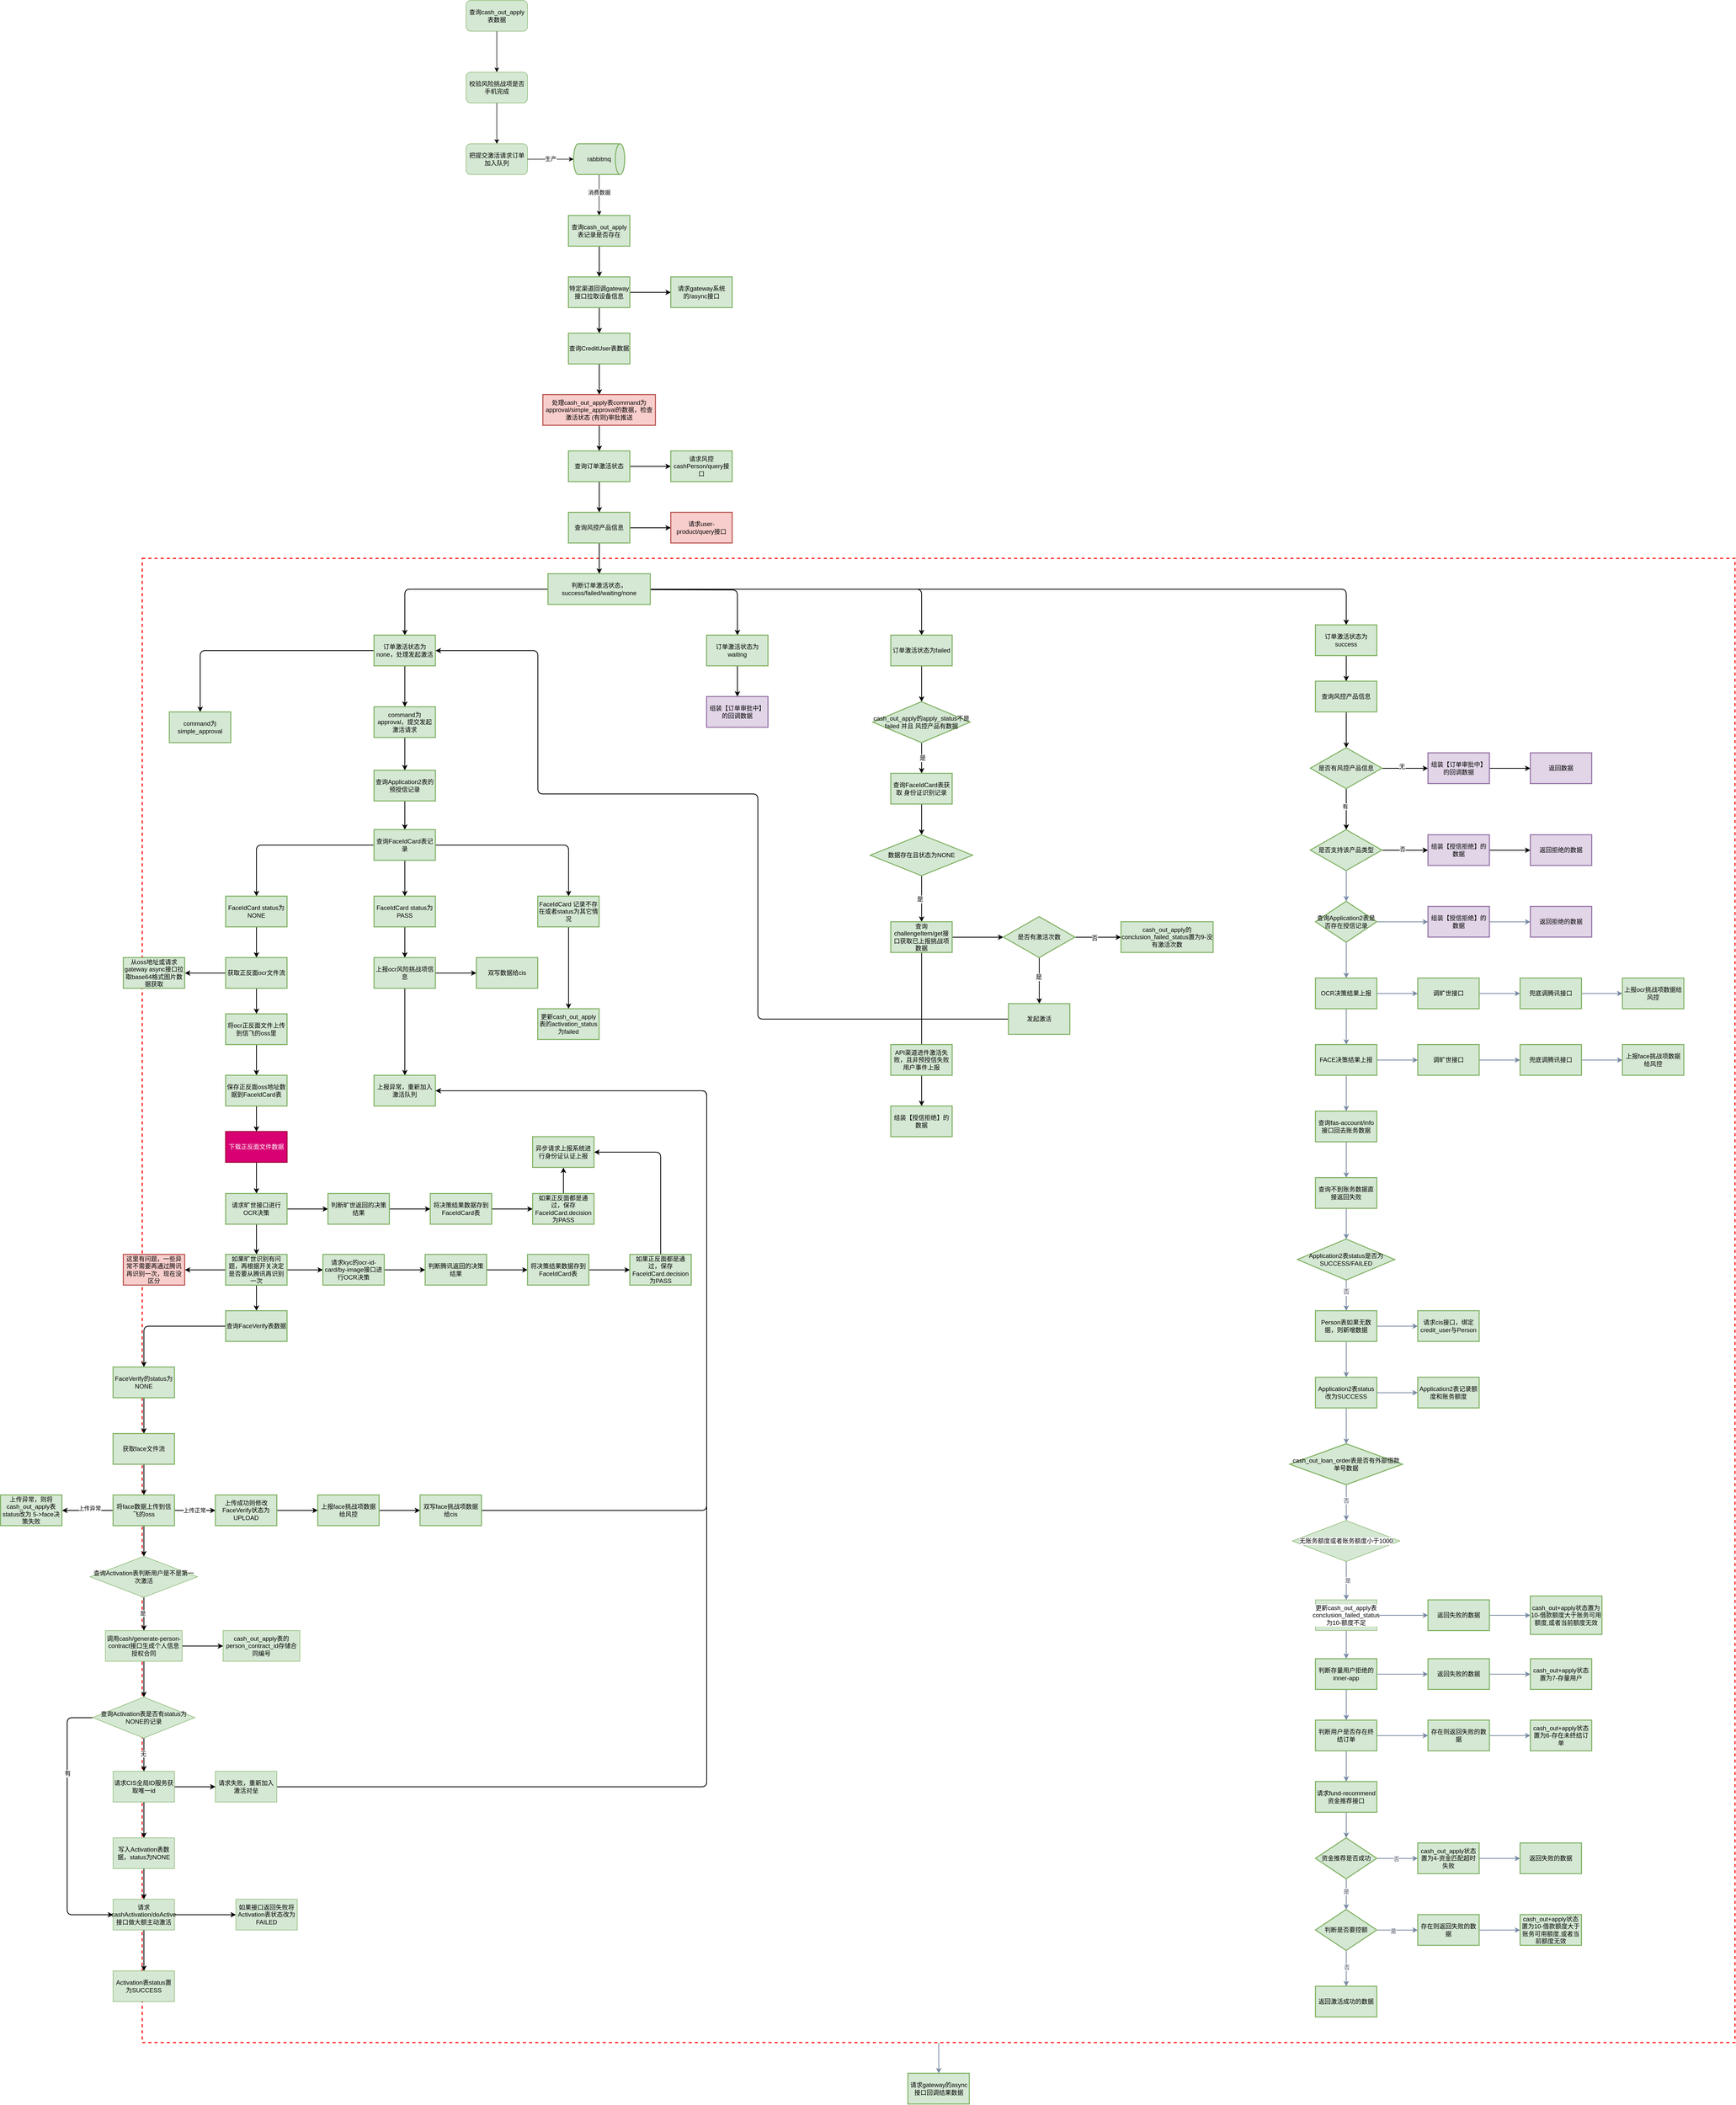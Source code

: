 <mxfile version="25.0.3">
  <diagram id="C5RBs43oDa-KdzZeNtuy" name="Page-1">
    <mxGraphModel dx="2584" dy="1087" grid="1" gridSize="10" guides="1" tooltips="1" connect="1" arrows="1" fold="1" page="1" pageScale="1" pageWidth="827" pageHeight="1169" math="0" shadow="0">
      <root>
        <mxCell id="WIyWlLk6GJQsqaUBKTNV-0" />
        <mxCell id="WIyWlLk6GJQsqaUBKTNV-1" parent="WIyWlLk6GJQsqaUBKTNV-0" />
        <mxCell id="pbYwqyJWvkE5BdoGc-Tp-92" value="" style="rounded=0;whiteSpace=wrap;html=1;labelBackgroundColor=default;align=center;verticalAlign=middle;fontFamily=Helvetica;fontSize=11;fontColor=#46495D;fillColor=none;gradientColor=none;strokeWidth=2;dashed=1;strokeColor=#FF0000;" parent="WIyWlLk6GJQsqaUBKTNV-1" vertex="1">
          <mxGeometry x="-413" y="1280" width="3113" height="2900" as="geometry" />
        </mxCell>
        <mxCell id="bhEaj6wamlyJ2h7lGsD7-3" value="" style="edgeStyle=orthogonalEdgeStyle;rounded=0;orthogonalLoop=1;jettySize=auto;html=1;" parent="WIyWlLk6GJQsqaUBKTNV-1" source="bhEaj6wamlyJ2h7lGsD7-1" target="bhEaj6wamlyJ2h7lGsD7-2" edge="1">
          <mxGeometry relative="1" as="geometry" />
        </mxCell>
        <mxCell id="bhEaj6wamlyJ2h7lGsD7-1" value="查询cash_out_apply表数据" style="rounded=1;whiteSpace=wrap;html=1;fillColor=#d5e8d4;strokeColor=#82b366;" parent="WIyWlLk6GJQsqaUBKTNV-1" vertex="1">
          <mxGeometry x="220" y="190" width="120" height="60" as="geometry" />
        </mxCell>
        <mxCell id="bhEaj6wamlyJ2h7lGsD7-5" value="" style="edgeStyle=orthogonalEdgeStyle;rounded=0;orthogonalLoop=1;jettySize=auto;html=1;" parent="WIyWlLk6GJQsqaUBKTNV-1" source="bhEaj6wamlyJ2h7lGsD7-2" target="bhEaj6wamlyJ2h7lGsD7-4" edge="1">
          <mxGeometry relative="1" as="geometry" />
        </mxCell>
        <mxCell id="bhEaj6wamlyJ2h7lGsD7-2" value="校验风险挑战项是否手机完成" style="rounded=1;whiteSpace=wrap;html=1;fillColor=#d5e8d4;strokeColor=#82b366;" parent="WIyWlLk6GJQsqaUBKTNV-1" vertex="1">
          <mxGeometry x="220" y="330" width="120" height="60" as="geometry" />
        </mxCell>
        <mxCell id="bhEaj6wamlyJ2h7lGsD7-4" value="把提交激活请求订单加入队列" style="rounded=1;whiteSpace=wrap;fillColor=#d5e8d4;strokeColor=#82b366;" parent="WIyWlLk6GJQsqaUBKTNV-1" vertex="1">
          <mxGeometry x="220" y="470" width="120" height="60" as="geometry" />
        </mxCell>
        <mxCell id="3eJRVGEnP6KMk6OrLx9T-1" value="" style="edgeStyle=orthogonalEdgeStyle;rounded=0;orthogonalLoop=1;jettySize=auto;html=1;" parent="WIyWlLk6GJQsqaUBKTNV-1" source="bhEaj6wamlyJ2h7lGsD7-6" target="3eJRVGEnP6KMk6OrLx9T-0" edge="1">
          <mxGeometry relative="1" as="geometry" />
        </mxCell>
        <mxCell id="3eJRVGEnP6KMk6OrLx9T-2" value="消费数据" style="edgeLabel;html=1;align=center;verticalAlign=middle;resizable=0;points=[];" parent="3eJRVGEnP6KMk6OrLx9T-1" vertex="1" connectable="0">
          <mxGeometry x="-0.125" relative="1" as="geometry">
            <mxPoint as="offset" />
          </mxGeometry>
        </mxCell>
        <mxCell id="bhEaj6wamlyJ2h7lGsD7-6" value="rabbitmq" style="strokeWidth=2;html=1;shape=mxgraph.flowchart.direct_data;whiteSpace=wrap;fillColor=#d5e8d4;strokeColor=#82b366;" parent="WIyWlLk6GJQsqaUBKTNV-1" vertex="1">
          <mxGeometry x="430" y="470" width="100" height="60" as="geometry" />
        </mxCell>
        <mxCell id="bhEaj6wamlyJ2h7lGsD7-7" style="edgeStyle=orthogonalEdgeStyle;rounded=0;orthogonalLoop=1;jettySize=auto;html=1;entryX=0;entryY=0.5;entryDx=0;entryDy=0;entryPerimeter=0;" parent="WIyWlLk6GJQsqaUBKTNV-1" source="bhEaj6wamlyJ2h7lGsD7-4" target="bhEaj6wamlyJ2h7lGsD7-6" edge="1">
          <mxGeometry relative="1" as="geometry" />
        </mxCell>
        <mxCell id="bhEaj6wamlyJ2h7lGsD7-8" value="生产" style="edgeLabel;html=1;align=center;verticalAlign=middle;resizable=0;points=[];" parent="bhEaj6wamlyJ2h7lGsD7-7" vertex="1" connectable="0">
          <mxGeometry y="3" relative="1" as="geometry">
            <mxPoint y="2" as="offset" />
          </mxGeometry>
        </mxCell>
        <mxCell id="3eJRVGEnP6KMk6OrLx9T-4" value="" style="edgeStyle=orthogonalEdgeStyle;rounded=1;orthogonalLoop=1;jettySize=auto;html=1;curved=0;strokeWidth=1.5;" parent="WIyWlLk6GJQsqaUBKTNV-1" source="3eJRVGEnP6KMk6OrLx9T-0" target="3eJRVGEnP6KMk6OrLx9T-3" edge="1">
          <mxGeometry relative="1" as="geometry" />
        </mxCell>
        <mxCell id="3eJRVGEnP6KMk6OrLx9T-0" value="查询cash_out_apply表记录是否存在" style="whiteSpace=wrap;html=1;fillColor=#d5e8d4;strokeColor=#82b366;strokeWidth=2;" parent="WIyWlLk6GJQsqaUBKTNV-1" vertex="1">
          <mxGeometry x="420" y="610" width="120" height="60" as="geometry" />
        </mxCell>
        <mxCell id="3eJRVGEnP6KMk6OrLx9T-6" value="" style="edgeStyle=orthogonalEdgeStyle;shape=connector;curved=0;rounded=1;orthogonalLoop=1;jettySize=auto;html=1;labelBackgroundColor=default;strokeColor=default;strokeWidth=1.5;align=center;verticalAlign=middle;fontFamily=Helvetica;fontSize=11;fontColor=default;endArrow=classic;" parent="WIyWlLk6GJQsqaUBKTNV-1" source="3eJRVGEnP6KMk6OrLx9T-3" target="3eJRVGEnP6KMk6OrLx9T-5" edge="1">
          <mxGeometry relative="1" as="geometry" />
        </mxCell>
        <mxCell id="3eJRVGEnP6KMk6OrLx9T-8" value="" style="edgeStyle=orthogonalEdgeStyle;shape=connector;curved=0;rounded=1;orthogonalLoop=1;jettySize=auto;html=1;labelBackgroundColor=default;strokeColor=default;strokeWidth=1.5;align=center;verticalAlign=middle;fontFamily=Helvetica;fontSize=11;fontColor=default;endArrow=classic;" parent="WIyWlLk6GJQsqaUBKTNV-1" source="3eJRVGEnP6KMk6OrLx9T-3" target="3eJRVGEnP6KMk6OrLx9T-7" edge="1">
          <mxGeometry relative="1" as="geometry" />
        </mxCell>
        <mxCell id="3eJRVGEnP6KMk6OrLx9T-3" value="特定渠道回调gateway接口拉取设备信息" style="whiteSpace=wrap;html=1;fillColor=#d5e8d4;strokeColor=#82b366;strokeWidth=2;" parent="WIyWlLk6GJQsqaUBKTNV-1" vertex="1">
          <mxGeometry x="420" y="730" width="120" height="60" as="geometry" />
        </mxCell>
        <mxCell id="3eJRVGEnP6KMk6OrLx9T-5" value="请求gateway系统的/async接口" style="whiteSpace=wrap;html=1;fillColor=#d5e8d4;strokeColor=#82b366;strokeWidth=2;" parent="WIyWlLk6GJQsqaUBKTNV-1" vertex="1">
          <mxGeometry x="620" y="730" width="120" height="60" as="geometry" />
        </mxCell>
        <mxCell id="3eJRVGEnP6KMk6OrLx9T-10" value="" style="edgeStyle=orthogonalEdgeStyle;shape=connector;curved=0;rounded=1;orthogonalLoop=1;jettySize=auto;html=1;labelBackgroundColor=default;strokeColor=default;strokeWidth=1.5;align=center;verticalAlign=middle;fontFamily=Helvetica;fontSize=11;fontColor=default;endArrow=classic;" parent="WIyWlLk6GJQsqaUBKTNV-1" source="3eJRVGEnP6KMk6OrLx9T-7" target="3eJRVGEnP6KMk6OrLx9T-9" edge="1">
          <mxGeometry relative="1" as="geometry" />
        </mxCell>
        <mxCell id="3eJRVGEnP6KMk6OrLx9T-7" value="查询CreditUser表数据" style="whiteSpace=wrap;html=1;fillColor=#d5e8d4;strokeColor=#82b366;strokeWidth=2;" parent="WIyWlLk6GJQsqaUBKTNV-1" vertex="1">
          <mxGeometry x="420" y="840" width="120" height="60" as="geometry" />
        </mxCell>
        <mxCell id="3eJRVGEnP6KMk6OrLx9T-12" value="" style="edgeStyle=orthogonalEdgeStyle;shape=connector;curved=0;rounded=1;orthogonalLoop=1;jettySize=auto;html=1;labelBackgroundColor=default;strokeColor=default;strokeWidth=1.5;align=center;verticalAlign=middle;fontFamily=Helvetica;fontSize=11;fontColor=default;endArrow=classic;" parent="WIyWlLk6GJQsqaUBKTNV-1" source="3eJRVGEnP6KMk6OrLx9T-9" target="3eJRVGEnP6KMk6OrLx9T-11" edge="1">
          <mxGeometry relative="1" as="geometry" />
        </mxCell>
        <mxCell id="3eJRVGEnP6KMk6OrLx9T-9" value="处理cash_out_apply表command为approval/simple_approval的数据，检查激活状态 (有则)审批推送" style="whiteSpace=wrap;fillColor=#f8cecc;strokeColor=#b85450;strokeWidth=2;" parent="WIyWlLk6GJQsqaUBKTNV-1" vertex="1">
          <mxGeometry x="370" y="960" width="220" height="60" as="geometry" />
        </mxCell>
        <mxCell id="3eJRVGEnP6KMk6OrLx9T-14" value="" style="edgeStyle=orthogonalEdgeStyle;shape=connector;curved=0;rounded=1;orthogonalLoop=1;jettySize=auto;html=1;labelBackgroundColor=default;strokeColor=default;strokeWidth=1.5;align=center;verticalAlign=middle;fontFamily=Helvetica;fontSize=11;fontColor=default;endArrow=classic;" parent="WIyWlLk6GJQsqaUBKTNV-1" source="3eJRVGEnP6KMk6OrLx9T-11" target="3eJRVGEnP6KMk6OrLx9T-13" edge="1">
          <mxGeometry relative="1" as="geometry" />
        </mxCell>
        <mxCell id="3eJRVGEnP6KMk6OrLx9T-16" value="" style="edgeStyle=orthogonalEdgeStyle;shape=connector;curved=0;rounded=1;orthogonalLoop=1;jettySize=auto;html=1;labelBackgroundColor=default;strokeColor=default;strokeWidth=1.5;align=center;verticalAlign=middle;fontFamily=Helvetica;fontSize=11;fontColor=default;endArrow=classic;" parent="WIyWlLk6GJQsqaUBKTNV-1" source="3eJRVGEnP6KMk6OrLx9T-11" target="3eJRVGEnP6KMk6OrLx9T-15" edge="1">
          <mxGeometry relative="1" as="geometry" />
        </mxCell>
        <mxCell id="3eJRVGEnP6KMk6OrLx9T-11" value="查询订单激活状态" style="whiteSpace=wrap;fillColor=#d5e8d4;strokeColor=#82b366;strokeWidth=2;" parent="WIyWlLk6GJQsqaUBKTNV-1" vertex="1">
          <mxGeometry x="420" y="1070" width="120" height="60" as="geometry" />
        </mxCell>
        <mxCell id="3eJRVGEnP6KMk6OrLx9T-13" value="请求风控cashPerson/query接口" style="whiteSpace=wrap;fillColor=#d5e8d4;strokeColor=#82b366;strokeWidth=2;" parent="WIyWlLk6GJQsqaUBKTNV-1" vertex="1">
          <mxGeometry x="620" y="1070" width="120" height="60" as="geometry" />
        </mxCell>
        <mxCell id="3eJRVGEnP6KMk6OrLx9T-18" value="" style="edgeStyle=orthogonalEdgeStyle;shape=connector;curved=0;rounded=1;orthogonalLoop=1;jettySize=auto;html=1;labelBackgroundColor=default;strokeColor=default;strokeWidth=1.5;align=center;verticalAlign=middle;fontFamily=Helvetica;fontSize=11;fontColor=default;endArrow=classic;" parent="WIyWlLk6GJQsqaUBKTNV-1" source="3eJRVGEnP6KMk6OrLx9T-15" target="3eJRVGEnP6KMk6OrLx9T-17" edge="1">
          <mxGeometry relative="1" as="geometry" />
        </mxCell>
        <mxCell id="3eJRVGEnP6KMk6OrLx9T-20" value="" style="edgeStyle=orthogonalEdgeStyle;shape=connector;curved=0;rounded=1;orthogonalLoop=1;jettySize=auto;html=1;labelBackgroundColor=default;strokeColor=default;strokeWidth=1.5;align=center;verticalAlign=middle;fontFamily=Helvetica;fontSize=11;fontColor=default;endArrow=classic;" parent="WIyWlLk6GJQsqaUBKTNV-1" source="3eJRVGEnP6KMk6OrLx9T-15" target="3eJRVGEnP6KMk6OrLx9T-19" edge="1">
          <mxGeometry relative="1" as="geometry" />
        </mxCell>
        <mxCell id="3eJRVGEnP6KMk6OrLx9T-15" value="查询风控产品信息" style="whiteSpace=wrap;fillColor=#d5e8d4;strokeColor=#82b366;strokeWidth=2;" parent="WIyWlLk6GJQsqaUBKTNV-1" vertex="1">
          <mxGeometry x="420" y="1190" width="120" height="60" as="geometry" />
        </mxCell>
        <mxCell id="3eJRVGEnP6KMk6OrLx9T-17" value="请求user-product/query接口" style="whiteSpace=wrap;fillColor=#f8cecc;strokeColor=#b85450;strokeWidth=2;" parent="WIyWlLk6GJQsqaUBKTNV-1" vertex="1">
          <mxGeometry x="620" y="1190" width="120" height="60" as="geometry" />
        </mxCell>
        <mxCell id="3eJRVGEnP6KMk6OrLx9T-38" style="edgeStyle=orthogonalEdgeStyle;shape=connector;curved=0;rounded=1;orthogonalLoop=1;jettySize=auto;html=1;labelBackgroundColor=default;strokeColor=default;strokeWidth=1.5;align=center;verticalAlign=middle;fontFamily=Helvetica;fontSize=11;fontColor=default;endArrow=classic;" parent="WIyWlLk6GJQsqaUBKTNV-1" source="3eJRVGEnP6KMk6OrLx9T-19" target="3eJRVGEnP6KMk6OrLx9T-21" edge="1">
          <mxGeometry relative="1" as="geometry" />
        </mxCell>
        <mxCell id="3eJRVGEnP6KMk6OrLx9T-124" style="edgeStyle=orthogonalEdgeStyle;shape=connector;curved=0;rounded=1;orthogonalLoop=1;jettySize=auto;html=1;labelBackgroundColor=default;strokeColor=default;strokeWidth=1.5;align=center;verticalAlign=middle;fontFamily=Helvetica;fontSize=11;fontColor=default;endArrow=classic;" parent="WIyWlLk6GJQsqaUBKTNV-1" target="3eJRVGEnP6KMk6OrLx9T-123" edge="1">
          <mxGeometry relative="1" as="geometry">
            <mxPoint x="580" y="1341" as="sourcePoint" />
          </mxGeometry>
        </mxCell>
        <mxCell id="3eJRVGEnP6KMk6OrLx9T-128" style="edgeStyle=orthogonalEdgeStyle;shape=connector;curved=0;rounded=1;orthogonalLoop=1;jettySize=auto;html=1;labelBackgroundColor=default;strokeColor=default;strokeWidth=1.5;align=center;verticalAlign=middle;fontFamily=Helvetica;fontSize=11;fontColor=default;endArrow=classic;" parent="WIyWlLk6GJQsqaUBKTNV-1" source="3eJRVGEnP6KMk6OrLx9T-19" target="3eJRVGEnP6KMk6OrLx9T-127" edge="1">
          <mxGeometry relative="1" as="geometry" />
        </mxCell>
        <mxCell id="3eJRVGEnP6KMk6OrLx9T-153" style="edgeStyle=orthogonalEdgeStyle;shape=connector;curved=0;rounded=1;orthogonalLoop=1;jettySize=auto;html=1;entryX=0.5;entryY=0;entryDx=0;entryDy=0;labelBackgroundColor=default;strokeColor=default;strokeWidth=1.5;align=center;verticalAlign=middle;fontFamily=Helvetica;fontSize=11;fontColor=default;endArrow=classic;" parent="WIyWlLk6GJQsqaUBKTNV-1" source="3eJRVGEnP6KMk6OrLx9T-19" target="3eJRVGEnP6KMk6OrLx9T-152" edge="1">
          <mxGeometry relative="1" as="geometry" />
        </mxCell>
        <mxCell id="3eJRVGEnP6KMk6OrLx9T-19" value="判断订单激活状态，success/failed/waiting/none" style="whiteSpace=wrap;fillColor=#d5e8d4;strokeColor=#82b366;strokeWidth=2;" parent="WIyWlLk6GJQsqaUBKTNV-1" vertex="1">
          <mxGeometry x="380" y="1310" width="200" height="60" as="geometry" />
        </mxCell>
        <mxCell id="3eJRVGEnP6KMk6OrLx9T-23" value="" style="edgeStyle=orthogonalEdgeStyle;shape=connector;curved=0;rounded=1;orthogonalLoop=1;jettySize=auto;html=1;labelBackgroundColor=default;strokeColor=default;strokeWidth=1.5;align=center;verticalAlign=middle;fontFamily=Helvetica;fontSize=11;fontColor=default;endArrow=classic;" parent="WIyWlLk6GJQsqaUBKTNV-1" source="3eJRVGEnP6KMk6OrLx9T-21" target="3eJRVGEnP6KMk6OrLx9T-22" edge="1">
          <mxGeometry relative="1" as="geometry" />
        </mxCell>
        <mxCell id="3eJRVGEnP6KMk6OrLx9T-25" style="edgeStyle=orthogonalEdgeStyle;shape=connector;curved=0;rounded=1;orthogonalLoop=1;jettySize=auto;html=1;labelBackgroundColor=default;strokeColor=default;strokeWidth=1.5;align=center;verticalAlign=middle;fontFamily=Helvetica;fontSize=11;fontColor=default;endArrow=classic;" parent="WIyWlLk6GJQsqaUBKTNV-1" source="3eJRVGEnP6KMk6OrLx9T-21" target="3eJRVGEnP6KMk6OrLx9T-24" edge="1">
          <mxGeometry relative="1" as="geometry" />
        </mxCell>
        <mxCell id="3eJRVGEnP6KMk6OrLx9T-21" value="订单激活状态为none，处理发起激活" style="whiteSpace=wrap;fillColor=#d5e8d4;strokeColor=#82b366;strokeWidth=2;" parent="WIyWlLk6GJQsqaUBKTNV-1" vertex="1">
          <mxGeometry x="40" y="1430" width="120" height="60" as="geometry" />
        </mxCell>
        <mxCell id="3eJRVGEnP6KMk6OrLx9T-22" value="command为simple_approval" style="whiteSpace=wrap;fillColor=#d5e8d4;strokeColor=#82b366;strokeWidth=2;" parent="WIyWlLk6GJQsqaUBKTNV-1" vertex="1">
          <mxGeometry x="-360" y="1580" width="120" height="60" as="geometry" />
        </mxCell>
        <mxCell id="3eJRVGEnP6KMk6OrLx9T-27" value="" style="edgeStyle=orthogonalEdgeStyle;shape=connector;curved=0;rounded=1;orthogonalLoop=1;jettySize=auto;html=1;labelBackgroundColor=default;strokeColor=default;strokeWidth=1.5;align=center;verticalAlign=middle;fontFamily=Helvetica;fontSize=11;fontColor=default;endArrow=classic;" parent="WIyWlLk6GJQsqaUBKTNV-1" source="3eJRVGEnP6KMk6OrLx9T-24" target="3eJRVGEnP6KMk6OrLx9T-26" edge="1">
          <mxGeometry relative="1" as="geometry" />
        </mxCell>
        <mxCell id="3eJRVGEnP6KMk6OrLx9T-24" value="command为approval，提交发起激活请求" style="whiteSpace=wrap;fillColor=#d5e8d4;strokeColor=#82b366;strokeWidth=2;" parent="WIyWlLk6GJQsqaUBKTNV-1" vertex="1">
          <mxGeometry x="40" y="1570" width="120" height="60" as="geometry" />
        </mxCell>
        <mxCell id="3eJRVGEnP6KMk6OrLx9T-29" value="" style="edgeStyle=orthogonalEdgeStyle;shape=connector;curved=0;rounded=1;orthogonalLoop=1;jettySize=auto;html=1;labelBackgroundColor=default;strokeColor=default;strokeWidth=1.5;align=center;verticalAlign=middle;fontFamily=Helvetica;fontSize=11;fontColor=default;endArrow=classic;" parent="WIyWlLk6GJQsqaUBKTNV-1" source="3eJRVGEnP6KMk6OrLx9T-26" target="3eJRVGEnP6KMk6OrLx9T-28" edge="1">
          <mxGeometry relative="1" as="geometry" />
        </mxCell>
        <mxCell id="3eJRVGEnP6KMk6OrLx9T-26" value="查询Application2表的预授信记录" style="whiteSpace=wrap;fillColor=#d5e8d4;strokeColor=#82b366;strokeWidth=2;" parent="WIyWlLk6GJQsqaUBKTNV-1" vertex="1">
          <mxGeometry x="40" y="1694" width="120" height="60" as="geometry" />
        </mxCell>
        <mxCell id="3eJRVGEnP6KMk6OrLx9T-31" value="" style="edgeStyle=orthogonalEdgeStyle;shape=connector;curved=0;rounded=1;orthogonalLoop=1;jettySize=auto;html=1;labelBackgroundColor=default;strokeColor=default;strokeWidth=1.5;align=center;verticalAlign=middle;fontFamily=Helvetica;fontSize=11;fontColor=default;endArrow=classic;" parent="WIyWlLk6GJQsqaUBKTNV-1" source="3eJRVGEnP6KMk6OrLx9T-28" target="3eJRVGEnP6KMk6OrLx9T-30" edge="1">
          <mxGeometry relative="1" as="geometry" />
        </mxCell>
        <mxCell id="3eJRVGEnP6KMk6OrLx9T-69" style="edgeStyle=orthogonalEdgeStyle;shape=connector;curved=0;rounded=1;orthogonalLoop=1;jettySize=auto;html=1;entryX=0.5;entryY=0;entryDx=0;entryDy=0;labelBackgroundColor=default;strokeColor=default;strokeWidth=1.5;align=center;verticalAlign=middle;fontFamily=Helvetica;fontSize=11;fontColor=default;endArrow=classic;" parent="WIyWlLk6GJQsqaUBKTNV-1" source="3eJRVGEnP6KMk6OrLx9T-28" target="3eJRVGEnP6KMk6OrLx9T-68" edge="1">
          <mxGeometry relative="1" as="geometry" />
        </mxCell>
        <mxCell id="3eJRVGEnP6KMk6OrLx9T-77" style="edgeStyle=orthogonalEdgeStyle;shape=connector;curved=0;rounded=1;orthogonalLoop=1;jettySize=auto;html=1;entryX=0.5;entryY=0;entryDx=0;entryDy=0;labelBackgroundColor=default;strokeColor=default;strokeWidth=1.5;align=center;verticalAlign=middle;fontFamily=Helvetica;fontSize=11;fontColor=default;endArrow=classic;" parent="WIyWlLk6GJQsqaUBKTNV-1" source="3eJRVGEnP6KMk6OrLx9T-28" target="3eJRVGEnP6KMk6OrLx9T-76" edge="1">
          <mxGeometry relative="1" as="geometry" />
        </mxCell>
        <mxCell id="3eJRVGEnP6KMk6OrLx9T-28" value="查询FaceIdCard表记录" style="whiteSpace=wrap;fillColor=#d5e8d4;strokeColor=#82b366;strokeWidth=2;" parent="WIyWlLk6GJQsqaUBKTNV-1" vertex="1">
          <mxGeometry x="40" y="1810" width="120" height="60" as="geometry" />
        </mxCell>
        <mxCell id="3eJRVGEnP6KMk6OrLx9T-33" value="" style="edgeStyle=orthogonalEdgeStyle;shape=connector;curved=0;rounded=1;orthogonalLoop=1;jettySize=auto;html=1;labelBackgroundColor=default;strokeColor=default;strokeWidth=1.5;align=center;verticalAlign=middle;fontFamily=Helvetica;fontSize=11;fontColor=default;endArrow=classic;" parent="WIyWlLk6GJQsqaUBKTNV-1" source="3eJRVGEnP6KMk6OrLx9T-30" target="3eJRVGEnP6KMk6OrLx9T-32" edge="1">
          <mxGeometry relative="1" as="geometry" />
        </mxCell>
        <mxCell id="3eJRVGEnP6KMk6OrLx9T-30" value="FaceIdCard status为NONE" style="whiteSpace=wrap;fillColor=#d5e8d4;strokeColor=#82b366;strokeWidth=2;" parent="WIyWlLk6GJQsqaUBKTNV-1" vertex="1">
          <mxGeometry x="-250" y="1940" width="120" height="60" as="geometry" />
        </mxCell>
        <mxCell id="3eJRVGEnP6KMk6OrLx9T-35" value="" style="edgeStyle=orthogonalEdgeStyle;shape=connector;curved=0;rounded=1;orthogonalLoop=1;jettySize=auto;html=1;labelBackgroundColor=default;strokeColor=default;strokeWidth=1.5;align=center;verticalAlign=middle;fontFamily=Helvetica;fontSize=11;fontColor=default;endArrow=classic;" parent="WIyWlLk6GJQsqaUBKTNV-1" source="3eJRVGEnP6KMk6OrLx9T-32" target="3eJRVGEnP6KMk6OrLx9T-34" edge="1">
          <mxGeometry relative="1" as="geometry" />
        </mxCell>
        <mxCell id="3eJRVGEnP6KMk6OrLx9T-37" value="" style="edgeStyle=orthogonalEdgeStyle;shape=connector;curved=0;rounded=1;orthogonalLoop=1;jettySize=auto;html=1;labelBackgroundColor=default;strokeColor=default;strokeWidth=1.5;align=center;verticalAlign=middle;fontFamily=Helvetica;fontSize=11;fontColor=default;endArrow=classic;" parent="WIyWlLk6GJQsqaUBKTNV-1" source="3eJRVGEnP6KMk6OrLx9T-32" target="3eJRVGEnP6KMk6OrLx9T-36" edge="1">
          <mxGeometry relative="1" as="geometry" />
        </mxCell>
        <mxCell id="3eJRVGEnP6KMk6OrLx9T-32" value="获取正反面ocr文件流" style="whiteSpace=wrap;fillColor=#d5e8d4;strokeColor=#82b366;strokeWidth=2;" parent="WIyWlLk6GJQsqaUBKTNV-1" vertex="1">
          <mxGeometry x="-250" y="2060" width="120" height="60" as="geometry" />
        </mxCell>
        <mxCell id="3eJRVGEnP6KMk6OrLx9T-34" value="从oss地址或请求gateway async接口拉取base64格式图片数据获取" style="whiteSpace=wrap;fillColor=#d5e8d4;strokeColor=#82b366;strokeWidth=2;" parent="WIyWlLk6GJQsqaUBKTNV-1" vertex="1">
          <mxGeometry x="-450" y="2060" width="120" height="60" as="geometry" />
        </mxCell>
        <mxCell id="3eJRVGEnP6KMk6OrLx9T-40" value="" style="edgeStyle=orthogonalEdgeStyle;shape=connector;curved=0;rounded=1;orthogonalLoop=1;jettySize=auto;html=1;labelBackgroundColor=default;strokeColor=default;strokeWidth=1.5;align=center;verticalAlign=middle;fontFamily=Helvetica;fontSize=11;fontColor=default;endArrow=classic;" parent="WIyWlLk6GJQsqaUBKTNV-1" source="3eJRVGEnP6KMk6OrLx9T-36" target="3eJRVGEnP6KMk6OrLx9T-39" edge="1">
          <mxGeometry relative="1" as="geometry" />
        </mxCell>
        <mxCell id="3eJRVGEnP6KMk6OrLx9T-36" value="将ocr正反面文件上传到信飞的oss里" style="whiteSpace=wrap;fillColor=#d5e8d4;strokeColor=#82b366;strokeWidth=2;" parent="WIyWlLk6GJQsqaUBKTNV-1" vertex="1">
          <mxGeometry x="-250" y="2170" width="120" height="60" as="geometry" />
        </mxCell>
        <mxCell id="3eJRVGEnP6KMk6OrLx9T-42" value="" style="edgeStyle=orthogonalEdgeStyle;shape=connector;curved=0;rounded=1;orthogonalLoop=1;jettySize=auto;html=1;labelBackgroundColor=default;strokeColor=default;strokeWidth=1.5;align=center;verticalAlign=middle;fontFamily=Helvetica;fontSize=11;fontColor=default;endArrow=classic;" parent="WIyWlLk6GJQsqaUBKTNV-1" source="3eJRVGEnP6KMk6OrLx9T-39" target="3eJRVGEnP6KMk6OrLx9T-41" edge="1">
          <mxGeometry relative="1" as="geometry" />
        </mxCell>
        <mxCell id="3eJRVGEnP6KMk6OrLx9T-39" value="保存正反面oss地址数据到FaceIdCard表" style="whiteSpace=wrap;fillColor=#d5e8d4;strokeColor=#82b366;strokeWidth=2;" parent="WIyWlLk6GJQsqaUBKTNV-1" vertex="1">
          <mxGeometry x="-250" y="2290" width="120" height="60" as="geometry" />
        </mxCell>
        <mxCell id="3eJRVGEnP6KMk6OrLx9T-44" value="" style="edgeStyle=orthogonalEdgeStyle;shape=connector;curved=0;rounded=1;orthogonalLoop=1;jettySize=auto;html=1;labelBackgroundColor=default;strokeColor=default;strokeWidth=1.5;align=center;verticalAlign=middle;fontFamily=Helvetica;fontSize=11;fontColor=default;endArrow=classic;" parent="WIyWlLk6GJQsqaUBKTNV-1" source="3eJRVGEnP6KMk6OrLx9T-41" target="3eJRVGEnP6KMk6OrLx9T-43" edge="1">
          <mxGeometry relative="1" as="geometry" />
        </mxCell>
        <mxCell id="3eJRVGEnP6KMk6OrLx9T-41" value="下载正反面文件数据" style="whiteSpace=wrap;fillColor=#d80073;strokeColor=#A50040;strokeWidth=2;fontColor=#ffffff;" parent="WIyWlLk6GJQsqaUBKTNV-1" vertex="1">
          <mxGeometry x="-250" y="2400" width="120" height="60" as="geometry" />
        </mxCell>
        <mxCell id="3eJRVGEnP6KMk6OrLx9T-46" value="" style="edgeStyle=orthogonalEdgeStyle;shape=connector;curved=0;rounded=1;orthogonalLoop=1;jettySize=auto;html=1;labelBackgroundColor=default;strokeColor=default;strokeWidth=1.5;align=center;verticalAlign=middle;fontFamily=Helvetica;fontSize=11;fontColor=default;endArrow=classic;" parent="WIyWlLk6GJQsqaUBKTNV-1" source="3eJRVGEnP6KMk6OrLx9T-43" target="3eJRVGEnP6KMk6OrLx9T-45" edge="1">
          <mxGeometry relative="1" as="geometry" />
        </mxCell>
        <mxCell id="3eJRVGEnP6KMk6OrLx9T-50" value="" style="edgeStyle=orthogonalEdgeStyle;shape=connector;curved=0;rounded=1;orthogonalLoop=1;jettySize=auto;html=1;labelBackgroundColor=default;strokeColor=default;strokeWidth=1.5;align=center;verticalAlign=middle;fontFamily=Helvetica;fontSize=11;fontColor=default;endArrow=classic;" parent="WIyWlLk6GJQsqaUBKTNV-1" source="3eJRVGEnP6KMk6OrLx9T-43" target="3eJRVGEnP6KMk6OrLx9T-49" edge="1">
          <mxGeometry relative="1" as="geometry" />
        </mxCell>
        <mxCell id="3eJRVGEnP6KMk6OrLx9T-43" value="请求旷世接口进行OCR决策" style="whiteSpace=wrap;fillColor=#d5e8d4;strokeColor=#82b366;strokeWidth=2;" parent="WIyWlLk6GJQsqaUBKTNV-1" vertex="1">
          <mxGeometry x="-250" y="2521" width="120" height="60" as="geometry" />
        </mxCell>
        <mxCell id="3eJRVGEnP6KMk6OrLx9T-48" value="" style="edgeStyle=orthogonalEdgeStyle;shape=connector;curved=0;rounded=1;orthogonalLoop=1;jettySize=auto;html=1;labelBackgroundColor=default;strokeColor=default;strokeWidth=1.5;align=center;verticalAlign=middle;fontFamily=Helvetica;fontSize=11;fontColor=default;endArrow=classic;" parent="WIyWlLk6GJQsqaUBKTNV-1" source="3eJRVGEnP6KMk6OrLx9T-45" target="3eJRVGEnP6KMk6OrLx9T-47" edge="1">
          <mxGeometry relative="1" as="geometry" />
        </mxCell>
        <mxCell id="3eJRVGEnP6KMk6OrLx9T-45" value="判断旷世返回的决策结果" style="whiteSpace=wrap;fillColor=#d5e8d4;strokeColor=#82b366;strokeWidth=2;" parent="WIyWlLk6GJQsqaUBKTNV-1" vertex="1">
          <mxGeometry x="-50" y="2521" width="120" height="60" as="geometry" />
        </mxCell>
        <mxCell id="3eJRVGEnP6KMk6OrLx9T-54" value="" style="edgeStyle=orthogonalEdgeStyle;shape=connector;curved=0;rounded=1;orthogonalLoop=1;jettySize=auto;html=1;labelBackgroundColor=default;strokeColor=default;strokeWidth=1.5;align=center;verticalAlign=middle;fontFamily=Helvetica;fontSize=11;fontColor=default;endArrow=classic;" parent="WIyWlLk6GJQsqaUBKTNV-1" source="3eJRVGEnP6KMk6OrLx9T-47" target="3eJRVGEnP6KMk6OrLx9T-53" edge="1">
          <mxGeometry relative="1" as="geometry" />
        </mxCell>
        <mxCell id="3eJRVGEnP6KMk6OrLx9T-47" value="将决策结果数据存到FaceIdCard表" style="whiteSpace=wrap;fillColor=#d5e8d4;strokeColor=#82b366;strokeWidth=2;" parent="WIyWlLk6GJQsqaUBKTNV-1" vertex="1">
          <mxGeometry x="150" y="2521" width="120" height="60" as="geometry" />
        </mxCell>
        <mxCell id="3eJRVGEnP6KMk6OrLx9T-52" value="" style="edgeStyle=orthogonalEdgeStyle;shape=connector;curved=0;rounded=1;orthogonalLoop=1;jettySize=auto;html=1;labelBackgroundColor=default;strokeColor=default;strokeWidth=1.5;align=center;verticalAlign=middle;fontFamily=Helvetica;fontSize=11;fontColor=default;endArrow=classic;" parent="WIyWlLk6GJQsqaUBKTNV-1" source="3eJRVGEnP6KMk6OrLx9T-49" target="3eJRVGEnP6KMk6OrLx9T-51" edge="1">
          <mxGeometry relative="1" as="geometry" />
        </mxCell>
        <mxCell id="3eJRVGEnP6KMk6OrLx9T-64" style="edgeStyle=orthogonalEdgeStyle;shape=connector;curved=0;rounded=1;orthogonalLoop=1;jettySize=auto;html=1;entryX=0;entryY=0.5;entryDx=0;entryDy=0;labelBackgroundColor=default;strokeColor=default;strokeWidth=1.5;align=center;verticalAlign=middle;fontFamily=Helvetica;fontSize=11;fontColor=default;endArrow=classic;" parent="WIyWlLk6GJQsqaUBKTNV-1" source="3eJRVGEnP6KMk6OrLx9T-49" target="3eJRVGEnP6KMk6OrLx9T-58" edge="1">
          <mxGeometry relative="1" as="geometry" />
        </mxCell>
        <mxCell id="3eJRVGEnP6KMk6OrLx9T-67" value="" style="edgeStyle=orthogonalEdgeStyle;shape=connector;curved=0;rounded=1;orthogonalLoop=1;jettySize=auto;html=1;labelBackgroundColor=default;strokeColor=default;strokeWidth=1.5;align=center;verticalAlign=middle;fontFamily=Helvetica;fontSize=11;fontColor=default;endArrow=classic;" parent="WIyWlLk6GJQsqaUBKTNV-1" source="3eJRVGEnP6KMk6OrLx9T-49" target="3eJRVGEnP6KMk6OrLx9T-66" edge="1">
          <mxGeometry relative="1" as="geometry" />
        </mxCell>
        <mxCell id="3eJRVGEnP6KMk6OrLx9T-49" value="如果旷世识别有问题，再根据开关决定是否要从腾讯再识别一次" style="whiteSpace=wrap;fillColor=#d5e8d4;strokeColor=#82b366;strokeWidth=2;" parent="WIyWlLk6GJQsqaUBKTNV-1" vertex="1">
          <mxGeometry x="-250" y="2640" width="120" height="60" as="geometry" />
        </mxCell>
        <mxCell id="3eJRVGEnP6KMk6OrLx9T-81" value="" style="edgeStyle=orthogonalEdgeStyle;shape=connector;curved=0;rounded=1;orthogonalLoop=1;jettySize=auto;html=1;labelBackgroundColor=default;strokeColor=default;strokeWidth=1.5;align=center;verticalAlign=middle;fontFamily=Helvetica;fontSize=11;fontColor=default;endArrow=classic;" parent="WIyWlLk6GJQsqaUBKTNV-1" source="3eJRVGEnP6KMk6OrLx9T-51" target="3eJRVGEnP6KMk6OrLx9T-80" edge="1">
          <mxGeometry relative="1" as="geometry" />
        </mxCell>
        <mxCell id="3eJRVGEnP6KMk6OrLx9T-51" value="查询FaceVerify表数据" style="whiteSpace=wrap;fillColor=#d5e8d4;strokeColor=#82b366;strokeWidth=2;" parent="WIyWlLk6GJQsqaUBKTNV-1" vertex="1">
          <mxGeometry x="-250" y="2750" width="120" height="60" as="geometry" />
        </mxCell>
        <mxCell id="3eJRVGEnP6KMk6OrLx9T-56" value="" style="edgeStyle=orthogonalEdgeStyle;shape=connector;curved=0;rounded=1;orthogonalLoop=1;jettySize=auto;html=1;labelBackgroundColor=default;strokeColor=default;strokeWidth=1.5;align=center;verticalAlign=middle;fontFamily=Helvetica;fontSize=11;fontColor=default;endArrow=classic;" parent="WIyWlLk6GJQsqaUBKTNV-1" source="3eJRVGEnP6KMk6OrLx9T-53" target="3eJRVGEnP6KMk6OrLx9T-55" edge="1">
          <mxGeometry relative="1" as="geometry" />
        </mxCell>
        <mxCell id="3eJRVGEnP6KMk6OrLx9T-53" value="如果正反面都是通过，保存FaceIdCard.decision为PASS" style="whiteSpace=wrap;fillColor=#d5e8d4;strokeColor=#82b366;strokeWidth=2;" parent="WIyWlLk6GJQsqaUBKTNV-1" vertex="1">
          <mxGeometry x="350" y="2521" width="120" height="60" as="geometry" />
        </mxCell>
        <mxCell id="3eJRVGEnP6KMk6OrLx9T-55" value="异步请求上报系统进行身份证认证上报" style="whiteSpace=wrap;fillColor=#d5e8d4;strokeColor=#82b366;strokeWidth=2;" parent="WIyWlLk6GJQsqaUBKTNV-1" vertex="1">
          <mxGeometry x="350" y="2410" width="120" height="60" as="geometry" />
        </mxCell>
        <mxCell id="3eJRVGEnP6KMk6OrLx9T-57" value="" style="edgeStyle=orthogonalEdgeStyle;shape=connector;curved=0;rounded=1;orthogonalLoop=1;jettySize=auto;html=1;labelBackgroundColor=default;strokeColor=default;strokeWidth=1.5;align=center;verticalAlign=middle;fontFamily=Helvetica;fontSize=11;fontColor=default;endArrow=classic;" parent="WIyWlLk6GJQsqaUBKTNV-1" source="3eJRVGEnP6KMk6OrLx9T-58" target="3eJRVGEnP6KMk6OrLx9T-60" edge="1">
          <mxGeometry relative="1" as="geometry" />
        </mxCell>
        <mxCell id="3eJRVGEnP6KMk6OrLx9T-58" value="请求kyc的ocr-id-card/by-image接口进行OCR决策" style="whiteSpace=wrap;fillColor=#d5e8d4;strokeColor=#82b366;strokeWidth=2;" parent="WIyWlLk6GJQsqaUBKTNV-1" vertex="1">
          <mxGeometry x="-60" y="2640" width="120" height="60" as="geometry" />
        </mxCell>
        <mxCell id="3eJRVGEnP6KMk6OrLx9T-59" value="" style="edgeStyle=orthogonalEdgeStyle;shape=connector;curved=0;rounded=1;orthogonalLoop=1;jettySize=auto;html=1;labelBackgroundColor=default;strokeColor=default;strokeWidth=1.5;align=center;verticalAlign=middle;fontFamily=Helvetica;fontSize=11;fontColor=default;endArrow=classic;" parent="WIyWlLk6GJQsqaUBKTNV-1" source="3eJRVGEnP6KMk6OrLx9T-60" target="3eJRVGEnP6KMk6OrLx9T-62" edge="1">
          <mxGeometry relative="1" as="geometry" />
        </mxCell>
        <mxCell id="3eJRVGEnP6KMk6OrLx9T-60" value="判断腾讯返回的决策结果" style="whiteSpace=wrap;fillColor=#d5e8d4;strokeColor=#82b366;strokeWidth=2;" parent="WIyWlLk6GJQsqaUBKTNV-1" vertex="1">
          <mxGeometry x="140" y="2640" width="120" height="60" as="geometry" />
        </mxCell>
        <mxCell id="3eJRVGEnP6KMk6OrLx9T-61" value="" style="edgeStyle=orthogonalEdgeStyle;shape=connector;curved=0;rounded=1;orthogonalLoop=1;jettySize=auto;html=1;labelBackgroundColor=default;strokeColor=default;strokeWidth=1.5;align=center;verticalAlign=middle;fontFamily=Helvetica;fontSize=11;fontColor=default;endArrow=classic;" parent="WIyWlLk6GJQsqaUBKTNV-1" source="3eJRVGEnP6KMk6OrLx9T-62" target="3eJRVGEnP6KMk6OrLx9T-63" edge="1">
          <mxGeometry relative="1" as="geometry" />
        </mxCell>
        <mxCell id="3eJRVGEnP6KMk6OrLx9T-62" value="将决策结果数据存到FaceIdCard表" style="whiteSpace=wrap;fillColor=#d5e8d4;strokeColor=#82b366;strokeWidth=2;" parent="WIyWlLk6GJQsqaUBKTNV-1" vertex="1">
          <mxGeometry x="340" y="2640" width="120" height="60" as="geometry" />
        </mxCell>
        <mxCell id="3eJRVGEnP6KMk6OrLx9T-65" style="edgeStyle=orthogonalEdgeStyle;shape=connector;curved=0;rounded=1;orthogonalLoop=1;jettySize=auto;html=1;entryX=1;entryY=0.5;entryDx=0;entryDy=0;labelBackgroundColor=default;strokeColor=default;strokeWidth=1.5;align=center;verticalAlign=middle;fontFamily=Helvetica;fontSize=11;fontColor=default;endArrow=classic;" parent="WIyWlLk6GJQsqaUBKTNV-1" source="3eJRVGEnP6KMk6OrLx9T-63" target="3eJRVGEnP6KMk6OrLx9T-55" edge="1">
          <mxGeometry relative="1" as="geometry">
            <Array as="points">
              <mxPoint x="600" y="2440" />
            </Array>
          </mxGeometry>
        </mxCell>
        <mxCell id="3eJRVGEnP6KMk6OrLx9T-63" value="如果正反面都是通过，保存FaceIdCard.decision为PASS" style="whiteSpace=wrap;fillColor=#d5e8d4;strokeColor=#82b366;strokeWidth=2;" parent="WIyWlLk6GJQsqaUBKTNV-1" vertex="1">
          <mxGeometry x="540" y="2640" width="120" height="60" as="geometry" />
        </mxCell>
        <mxCell id="3eJRVGEnP6KMk6OrLx9T-66" value="这里有问题，一些异常不需要再通过腾讯再识别一次，现在没区分" style="whiteSpace=wrap;fillColor=#f8cecc;strokeColor=#b85450;strokeWidth=2;" parent="WIyWlLk6GJQsqaUBKTNV-1" vertex="1">
          <mxGeometry x="-450" y="2640" width="120" height="60" as="geometry" />
        </mxCell>
        <mxCell id="3eJRVGEnP6KMk6OrLx9T-71" value="" style="edgeStyle=orthogonalEdgeStyle;shape=connector;curved=0;rounded=1;orthogonalLoop=1;jettySize=auto;html=1;labelBackgroundColor=default;strokeColor=default;strokeWidth=1.5;align=center;verticalAlign=middle;fontFamily=Helvetica;fontSize=11;fontColor=default;endArrow=classic;" parent="WIyWlLk6GJQsqaUBKTNV-1" source="3eJRVGEnP6KMk6OrLx9T-68" target="3eJRVGEnP6KMk6OrLx9T-70" edge="1">
          <mxGeometry relative="1" as="geometry" />
        </mxCell>
        <mxCell id="3eJRVGEnP6KMk6OrLx9T-68" value="FaceIdCard status为PASS" style="whiteSpace=wrap;fillColor=#d5e8d4;strokeColor=#82b366;strokeWidth=2;" parent="WIyWlLk6GJQsqaUBKTNV-1" vertex="1">
          <mxGeometry x="40" y="1940" width="120" height="60" as="geometry" />
        </mxCell>
        <mxCell id="3eJRVGEnP6KMk6OrLx9T-73" value="" style="edgeStyle=orthogonalEdgeStyle;shape=connector;curved=0;rounded=1;orthogonalLoop=1;jettySize=auto;html=1;labelBackgroundColor=default;strokeColor=default;strokeWidth=1.5;align=center;verticalAlign=middle;fontFamily=Helvetica;fontSize=11;fontColor=default;endArrow=classic;" parent="WIyWlLk6GJQsqaUBKTNV-1" source="3eJRVGEnP6KMk6OrLx9T-70" target="3eJRVGEnP6KMk6OrLx9T-72" edge="1">
          <mxGeometry relative="1" as="geometry" />
        </mxCell>
        <mxCell id="3eJRVGEnP6KMk6OrLx9T-75" value="" style="edgeStyle=orthogonalEdgeStyle;shape=connector;curved=0;rounded=1;orthogonalLoop=1;jettySize=auto;html=1;labelBackgroundColor=default;strokeColor=default;strokeWidth=1.5;align=center;verticalAlign=middle;fontFamily=Helvetica;fontSize=11;fontColor=default;endArrow=classic;" parent="WIyWlLk6GJQsqaUBKTNV-1" source="3eJRVGEnP6KMk6OrLx9T-70" target="3eJRVGEnP6KMk6OrLx9T-74" edge="1">
          <mxGeometry relative="1" as="geometry" />
        </mxCell>
        <mxCell id="3eJRVGEnP6KMk6OrLx9T-70" value="上报ocr风险挑战项信息" style="whiteSpace=wrap;fillColor=#d5e8d4;strokeColor=#82b366;strokeWidth=2;" parent="WIyWlLk6GJQsqaUBKTNV-1" vertex="1">
          <mxGeometry x="40" y="2060" width="120" height="60" as="geometry" />
        </mxCell>
        <mxCell id="3eJRVGEnP6KMk6OrLx9T-72" value="双写数据给cis" style="whiteSpace=wrap;fillColor=#d5e8d4;strokeColor=#82b366;strokeWidth=2;" parent="WIyWlLk6GJQsqaUBKTNV-1" vertex="1">
          <mxGeometry x="240" y="2060" width="120" height="60" as="geometry" />
        </mxCell>
        <mxCell id="3eJRVGEnP6KMk6OrLx9T-74" value="上报异常，重新加入激活队列" style="whiteSpace=wrap;fillColor=#d5e8d4;strokeColor=#82b366;strokeWidth=2;" parent="WIyWlLk6GJQsqaUBKTNV-1" vertex="1">
          <mxGeometry x="40" y="2290" width="120" height="60" as="geometry" />
        </mxCell>
        <mxCell id="3eJRVGEnP6KMk6OrLx9T-79" value="" style="edgeStyle=orthogonalEdgeStyle;shape=connector;curved=0;rounded=1;orthogonalLoop=1;jettySize=auto;html=1;labelBackgroundColor=default;strokeColor=default;strokeWidth=1.5;align=center;verticalAlign=middle;fontFamily=Helvetica;fontSize=11;fontColor=default;endArrow=classic;" parent="WIyWlLk6GJQsqaUBKTNV-1" source="3eJRVGEnP6KMk6OrLx9T-76" target="3eJRVGEnP6KMk6OrLx9T-78" edge="1">
          <mxGeometry relative="1" as="geometry" />
        </mxCell>
        <mxCell id="3eJRVGEnP6KMk6OrLx9T-76" value="FaceIdCard 记录不存在或者status为其它情况" style="whiteSpace=wrap;fillColor=#d5e8d4;strokeColor=#82b366;strokeWidth=2;" parent="WIyWlLk6GJQsqaUBKTNV-1" vertex="1">
          <mxGeometry x="360" y="1940" width="120" height="60" as="geometry" />
        </mxCell>
        <mxCell id="3eJRVGEnP6KMk6OrLx9T-78" value="更新cash_out_apply表的activation_status为failed" style="whiteSpace=wrap;fillColor=#d5e8d4;strokeColor=#82b366;strokeWidth=2;" parent="WIyWlLk6GJQsqaUBKTNV-1" vertex="1">
          <mxGeometry x="360" y="2160" width="120" height="60" as="geometry" />
        </mxCell>
        <mxCell id="3eJRVGEnP6KMk6OrLx9T-83" value="" style="edgeStyle=orthogonalEdgeStyle;shape=connector;curved=0;rounded=1;orthogonalLoop=1;jettySize=auto;html=1;labelBackgroundColor=default;strokeColor=default;strokeWidth=1.5;align=center;verticalAlign=middle;fontFamily=Helvetica;fontSize=11;fontColor=default;endArrow=classic;" parent="WIyWlLk6GJQsqaUBKTNV-1" source="3eJRVGEnP6KMk6OrLx9T-80" target="3eJRVGEnP6KMk6OrLx9T-82" edge="1">
          <mxGeometry relative="1" as="geometry" />
        </mxCell>
        <mxCell id="3eJRVGEnP6KMk6OrLx9T-80" value="FaceVerify的status为NONE" style="whiteSpace=wrap;fillColor=#d5e8d4;strokeColor=#82b366;strokeWidth=2;" parent="WIyWlLk6GJQsqaUBKTNV-1" vertex="1">
          <mxGeometry x="-470" y="2860" width="120" height="60" as="geometry" />
        </mxCell>
        <mxCell id="3eJRVGEnP6KMk6OrLx9T-85" value="" style="edgeStyle=orthogonalEdgeStyle;shape=connector;curved=0;rounded=1;orthogonalLoop=1;jettySize=auto;html=1;labelBackgroundColor=default;strokeColor=default;strokeWidth=1.5;align=center;verticalAlign=middle;fontFamily=Helvetica;fontSize=11;fontColor=default;endArrow=classic;" parent="WIyWlLk6GJQsqaUBKTNV-1" source="3eJRVGEnP6KMk6OrLx9T-82" target="3eJRVGEnP6KMk6OrLx9T-84" edge="1">
          <mxGeometry relative="1" as="geometry" />
        </mxCell>
        <mxCell id="3eJRVGEnP6KMk6OrLx9T-82" value="获取face文件流" style="whiteSpace=wrap;fillColor=#d5e8d4;strokeColor=#82b366;strokeWidth=2;" parent="WIyWlLk6GJQsqaUBKTNV-1" vertex="1">
          <mxGeometry x="-470" y="2990" width="120" height="60" as="geometry" />
        </mxCell>
        <mxCell id="3eJRVGEnP6KMk6OrLx9T-87" value="" style="edgeStyle=orthogonalEdgeStyle;shape=connector;curved=0;rounded=1;orthogonalLoop=1;jettySize=auto;html=1;labelBackgroundColor=default;strokeColor=default;strokeWidth=1.5;align=center;verticalAlign=middle;fontFamily=Helvetica;fontSize=11;fontColor=default;endArrow=classic;" parent="WIyWlLk6GJQsqaUBKTNV-1" source="3eJRVGEnP6KMk6OrLx9T-84" target="3eJRVGEnP6KMk6OrLx9T-86" edge="1">
          <mxGeometry relative="1" as="geometry" />
        </mxCell>
        <mxCell id="3eJRVGEnP6KMk6OrLx9T-96" value="上传正常" style="edgeLabel;html=1;align=center;verticalAlign=middle;resizable=0;points=[];fontSize=11;fontFamily=Helvetica;fontColor=default;" parent="3eJRVGEnP6KMk6OrLx9T-87" vertex="1" connectable="0">
          <mxGeometry x="-0.025" y="5" relative="1" as="geometry">
            <mxPoint y="5" as="offset" />
          </mxGeometry>
        </mxCell>
        <mxCell id="3eJRVGEnP6KMk6OrLx9T-94" value="" style="edgeStyle=orthogonalEdgeStyle;shape=connector;curved=0;rounded=1;orthogonalLoop=1;jettySize=auto;html=1;labelBackgroundColor=default;strokeColor=default;strokeWidth=1.5;align=center;verticalAlign=middle;fontFamily=Helvetica;fontSize=11;fontColor=default;endArrow=classic;" parent="WIyWlLk6GJQsqaUBKTNV-1" source="3eJRVGEnP6KMk6OrLx9T-84" target="3eJRVGEnP6KMk6OrLx9T-93" edge="1">
          <mxGeometry relative="1" as="geometry" />
        </mxCell>
        <mxCell id="3eJRVGEnP6KMk6OrLx9T-95" value="上传异常" style="edgeLabel;html=1;align=center;verticalAlign=middle;resizable=0;points=[];fontSize=11;fontFamily=Helvetica;fontColor=default;" parent="3eJRVGEnP6KMk6OrLx9T-94" vertex="1" connectable="0">
          <mxGeometry x="-0.08" y="-4" relative="1" as="geometry">
            <mxPoint as="offset" />
          </mxGeometry>
        </mxCell>
        <mxCell id="3eJRVGEnP6KMk6OrLx9T-98" value="" style="edgeStyle=orthogonalEdgeStyle;shape=connector;curved=0;rounded=1;orthogonalLoop=1;jettySize=auto;html=1;labelBackgroundColor=default;strokeColor=default;strokeWidth=1.5;align=center;verticalAlign=middle;fontFamily=Helvetica;fontSize=11;fontColor=default;endArrow=classic;entryX=0.5;entryY=0;entryDx=0;entryDy=0;" parent="WIyWlLk6GJQsqaUBKTNV-1" source="3eJRVGEnP6KMk6OrLx9T-84" target="3eJRVGEnP6KMk6OrLx9T-99" edge="1">
          <mxGeometry relative="1" as="geometry">
            <mxPoint x="-410" y="3240" as="targetPoint" />
          </mxGeometry>
        </mxCell>
        <mxCell id="3eJRVGEnP6KMk6OrLx9T-84" value="将face数据上传到信飞的oss" style="whiteSpace=wrap;fillColor=#d5e8d4;strokeColor=#82b366;strokeWidth=2;" parent="WIyWlLk6GJQsqaUBKTNV-1" vertex="1">
          <mxGeometry x="-470" y="3110" width="120" height="60" as="geometry" />
        </mxCell>
        <mxCell id="3eJRVGEnP6KMk6OrLx9T-89" value="" style="edgeStyle=orthogonalEdgeStyle;shape=connector;curved=0;rounded=1;orthogonalLoop=1;jettySize=auto;html=1;labelBackgroundColor=default;strokeColor=default;strokeWidth=1.5;align=center;verticalAlign=middle;fontFamily=Helvetica;fontSize=11;fontColor=default;endArrow=classic;" parent="WIyWlLk6GJQsqaUBKTNV-1" source="3eJRVGEnP6KMk6OrLx9T-86" target="3eJRVGEnP6KMk6OrLx9T-88" edge="1">
          <mxGeometry relative="1" as="geometry" />
        </mxCell>
        <mxCell id="3eJRVGEnP6KMk6OrLx9T-86" value="上传成功则修改FaceVerify状态为UPLOAD" style="whiteSpace=wrap;fillColor=#d5e8d4;strokeColor=#82b366;strokeWidth=2;" parent="WIyWlLk6GJQsqaUBKTNV-1" vertex="1">
          <mxGeometry x="-270" y="3110" width="120" height="60" as="geometry" />
        </mxCell>
        <mxCell id="3eJRVGEnP6KMk6OrLx9T-91" value="" style="edgeStyle=orthogonalEdgeStyle;shape=connector;curved=0;rounded=1;orthogonalLoop=1;jettySize=auto;html=1;labelBackgroundColor=default;strokeColor=default;strokeWidth=1.5;align=center;verticalAlign=middle;fontFamily=Helvetica;fontSize=11;fontColor=default;endArrow=classic;" parent="WIyWlLk6GJQsqaUBKTNV-1" source="3eJRVGEnP6KMk6OrLx9T-88" target="3eJRVGEnP6KMk6OrLx9T-90" edge="1">
          <mxGeometry relative="1" as="geometry" />
        </mxCell>
        <mxCell id="3eJRVGEnP6KMk6OrLx9T-88" value="上报face挑战项数据给风控" style="whiteSpace=wrap;fillColor=#d5e8d4;strokeColor=#82b366;strokeWidth=2;" parent="WIyWlLk6GJQsqaUBKTNV-1" vertex="1">
          <mxGeometry x="-70" y="3110" width="120" height="60" as="geometry" />
        </mxCell>
        <mxCell id="3eJRVGEnP6KMk6OrLx9T-92" style="edgeStyle=orthogonalEdgeStyle;shape=connector;curved=0;rounded=1;orthogonalLoop=1;jettySize=auto;html=1;entryX=1;entryY=0.5;entryDx=0;entryDy=0;labelBackgroundColor=default;strokeColor=default;strokeWidth=1.5;align=center;verticalAlign=middle;fontFamily=Helvetica;fontSize=11;fontColor=default;endArrow=classic;" parent="WIyWlLk6GJQsqaUBKTNV-1" source="3eJRVGEnP6KMk6OrLx9T-90" target="3eJRVGEnP6KMk6OrLx9T-74" edge="1">
          <mxGeometry relative="1" as="geometry">
            <Array as="points">
              <mxPoint x="690" y="3140" />
              <mxPoint x="690" y="2320" />
            </Array>
          </mxGeometry>
        </mxCell>
        <mxCell id="3eJRVGEnP6KMk6OrLx9T-90" value="双写face挑战项数据给cis" style="whiteSpace=wrap;fillColor=#d5e8d4;strokeColor=#82b366;strokeWidth=2;" parent="WIyWlLk6GJQsqaUBKTNV-1" vertex="1">
          <mxGeometry x="130" y="3110" width="120" height="60" as="geometry" />
        </mxCell>
        <mxCell id="3eJRVGEnP6KMk6OrLx9T-93" value="上传异常，则将cash_out_apply表status改为 5-&gt;face决策失败" style="whiteSpace=wrap;fillColor=#d5e8d4;strokeColor=#82b366;strokeWidth=2;" parent="WIyWlLk6GJQsqaUBKTNV-1" vertex="1">
          <mxGeometry x="-690" y="3110" width="120" height="60" as="geometry" />
        </mxCell>
        <mxCell id="3eJRVGEnP6KMk6OrLx9T-101" value="" style="edgeStyle=orthogonalEdgeStyle;shape=connector;curved=0;rounded=1;orthogonalLoop=1;jettySize=auto;html=1;labelBackgroundColor=default;strokeColor=default;strokeWidth=1.5;align=center;verticalAlign=middle;fontFamily=Helvetica;fontSize=11;fontColor=default;endArrow=classic;" parent="WIyWlLk6GJQsqaUBKTNV-1" source="3eJRVGEnP6KMk6OrLx9T-99" target="3eJRVGEnP6KMk6OrLx9T-100" edge="1">
          <mxGeometry relative="1" as="geometry" />
        </mxCell>
        <mxCell id="3eJRVGEnP6KMk6OrLx9T-102" value="是" style="edgeLabel;html=1;align=center;verticalAlign=middle;resizable=0;points=[];fontSize=11;fontFamily=Helvetica;fontColor=default;" parent="3eJRVGEnP6KMk6OrLx9T-101" vertex="1" connectable="0">
          <mxGeometry x="-0.044" y="-2" relative="1" as="geometry">
            <mxPoint as="offset" />
          </mxGeometry>
        </mxCell>
        <mxCell id="3eJRVGEnP6KMk6OrLx9T-99" value="&lt;font style=&quot;font-size: 12px;&quot;&gt;查询Activation表判断用户是不是第一次激活&lt;/font&gt;" style="rhombus;whiteSpace=wrap;html=1;fontFamily=Helvetica;fontSize=11;fillColor=#d5e8d4;strokeColor=#82b366;" parent="WIyWlLk6GJQsqaUBKTNV-1" vertex="1">
          <mxGeometry x="-515" y="3230" width="210" height="80" as="geometry" />
        </mxCell>
        <mxCell id="3eJRVGEnP6KMk6OrLx9T-104" value="" style="edgeStyle=orthogonalEdgeStyle;shape=connector;curved=0;rounded=1;orthogonalLoop=1;jettySize=auto;html=1;labelBackgroundColor=default;strokeColor=default;strokeWidth=1.5;align=center;verticalAlign=middle;fontFamily=Helvetica;fontSize=11;fontColor=default;endArrow=classic;" parent="WIyWlLk6GJQsqaUBKTNV-1" source="3eJRVGEnP6KMk6OrLx9T-100" target="3eJRVGEnP6KMk6OrLx9T-103" edge="1">
          <mxGeometry relative="1" as="geometry" />
        </mxCell>
        <mxCell id="3eJRVGEnP6KMk6OrLx9T-106" value="" style="edgeStyle=orthogonalEdgeStyle;shape=connector;curved=0;rounded=1;orthogonalLoop=1;jettySize=auto;html=1;labelBackgroundColor=default;strokeColor=default;strokeWidth=1.5;align=center;verticalAlign=middle;fontFamily=Helvetica;fontSize=11;fontColor=default;endArrow=classic;" parent="WIyWlLk6GJQsqaUBKTNV-1" source="3eJRVGEnP6KMk6OrLx9T-100" target="3eJRVGEnP6KMk6OrLx9T-105" edge="1">
          <mxGeometry relative="1" as="geometry" />
        </mxCell>
        <mxCell id="3eJRVGEnP6KMk6OrLx9T-100" value="调用cash/generate-person-contract接口生成个人信息授权合同" style="whiteSpace=wrap;html=1;fontSize=12;fillColor=#d5e8d4;strokeColor=#82b366;" parent="WIyWlLk6GJQsqaUBKTNV-1" vertex="1">
          <mxGeometry x="-485" y="3375" width="150" height="60" as="geometry" />
        </mxCell>
        <mxCell id="3eJRVGEnP6KMk6OrLx9T-103" value="cash_out_apply表的person_contract_id存储合同编号" style="whiteSpace=wrap;html=1;fontSize=12;fillColor=#d5e8d4;strokeColor=#82b366;" parent="WIyWlLk6GJQsqaUBKTNV-1" vertex="1">
          <mxGeometry x="-255" y="3375" width="150" height="60" as="geometry" />
        </mxCell>
        <mxCell id="3eJRVGEnP6KMk6OrLx9T-108" value="" style="edgeStyle=orthogonalEdgeStyle;shape=connector;curved=0;rounded=1;orthogonalLoop=1;jettySize=auto;html=1;labelBackgroundColor=default;strokeColor=default;strokeWidth=1.5;align=center;verticalAlign=middle;fontFamily=Helvetica;fontSize=11;fontColor=default;endArrow=classic;" parent="WIyWlLk6GJQsqaUBKTNV-1" source="3eJRVGEnP6KMk6OrLx9T-105" target="3eJRVGEnP6KMk6OrLx9T-107" edge="1">
          <mxGeometry relative="1" as="geometry" />
        </mxCell>
        <mxCell id="3eJRVGEnP6KMk6OrLx9T-109" value="无" style="edgeLabel;html=1;align=center;verticalAlign=middle;resizable=0;points=[];fontSize=11;fontFamily=Helvetica;fontColor=default;" parent="3eJRVGEnP6KMk6OrLx9T-108" vertex="1" connectable="0">
          <mxGeometry x="-0.067" y="-1" relative="1" as="geometry">
            <mxPoint as="offset" />
          </mxGeometry>
        </mxCell>
        <mxCell id="3eJRVGEnP6KMk6OrLx9T-117" style="edgeStyle=orthogonalEdgeStyle;shape=connector;curved=0;rounded=1;orthogonalLoop=1;jettySize=auto;html=1;entryX=0;entryY=0.5;entryDx=0;entryDy=0;labelBackgroundColor=default;strokeColor=default;strokeWidth=1.5;align=center;verticalAlign=middle;fontFamily=Helvetica;fontSize=11;fontColor=default;endArrow=classic;" parent="WIyWlLk6GJQsqaUBKTNV-1" source="3eJRVGEnP6KMk6OrLx9T-105" target="3eJRVGEnP6KMk6OrLx9T-115" edge="1">
          <mxGeometry relative="1" as="geometry">
            <Array as="points">
              <mxPoint x="-560" y="3545" />
              <mxPoint x="-560" y="3930" />
            </Array>
          </mxGeometry>
        </mxCell>
        <mxCell id="3eJRVGEnP6KMk6OrLx9T-118" value="有" style="edgeLabel;html=1;align=center;verticalAlign=middle;resizable=0;points=[];fontSize=12;fontFamily=Helvetica;fontColor=default;" parent="3eJRVGEnP6KMk6OrLx9T-117" vertex="1" connectable="0">
          <mxGeometry x="-0.394" y="1" relative="1" as="geometry">
            <mxPoint as="offset" />
          </mxGeometry>
        </mxCell>
        <mxCell id="3eJRVGEnP6KMk6OrLx9T-105" value="查询Activation&lt;span style=&quot;background-color: initial;&quot;&gt;表是否有status为NONE的记录&lt;/span&gt;" style="rhombus;whiteSpace=wrap;html=1;fillColor=#d5e8d4;strokeColor=#82b366;" parent="WIyWlLk6GJQsqaUBKTNV-1" vertex="1">
          <mxGeometry x="-510" y="3505" width="200" height="80" as="geometry" />
        </mxCell>
        <mxCell id="3eJRVGEnP6KMk6OrLx9T-111" value="" style="edgeStyle=orthogonalEdgeStyle;shape=connector;curved=0;rounded=1;orthogonalLoop=1;jettySize=auto;html=1;labelBackgroundColor=default;strokeColor=default;strokeWidth=1.5;align=center;verticalAlign=middle;fontFamily=Helvetica;fontSize=11;fontColor=default;endArrow=classic;" parent="WIyWlLk6GJQsqaUBKTNV-1" source="3eJRVGEnP6KMk6OrLx9T-107" target="3eJRVGEnP6KMk6OrLx9T-110" edge="1">
          <mxGeometry relative="1" as="geometry" />
        </mxCell>
        <mxCell id="3eJRVGEnP6KMk6OrLx9T-114" value="" style="edgeStyle=orthogonalEdgeStyle;shape=connector;curved=0;rounded=1;orthogonalLoop=1;jettySize=auto;html=1;labelBackgroundColor=default;strokeColor=default;strokeWidth=1.5;align=center;verticalAlign=middle;fontFamily=Helvetica;fontSize=11;fontColor=default;endArrow=classic;" parent="WIyWlLk6GJQsqaUBKTNV-1" source="3eJRVGEnP6KMk6OrLx9T-107" target="3eJRVGEnP6KMk6OrLx9T-113" edge="1">
          <mxGeometry relative="1" as="geometry" />
        </mxCell>
        <mxCell id="3eJRVGEnP6KMk6OrLx9T-107" value="请求CIS全局ID服务获取唯一id" style="whiteSpace=wrap;html=1;fillColor=#d5e8d4;strokeColor=#82b366;" parent="WIyWlLk6GJQsqaUBKTNV-1" vertex="1">
          <mxGeometry x="-470" y="3650" width="120" height="60" as="geometry" />
        </mxCell>
        <mxCell id="3eJRVGEnP6KMk6OrLx9T-112" style="edgeStyle=orthogonalEdgeStyle;shape=connector;curved=0;rounded=1;orthogonalLoop=1;jettySize=auto;html=1;entryX=1;entryY=0.5;entryDx=0;entryDy=0;labelBackgroundColor=default;strokeColor=default;strokeWidth=1.5;align=center;verticalAlign=middle;fontFamily=Helvetica;fontSize=11;fontColor=default;endArrow=classic;" parent="WIyWlLk6GJQsqaUBKTNV-1" source="3eJRVGEnP6KMk6OrLx9T-110" target="3eJRVGEnP6KMk6OrLx9T-74" edge="1">
          <mxGeometry relative="1" as="geometry">
            <Array as="points">
              <mxPoint x="690" y="3680" />
              <mxPoint x="690" y="2320" />
            </Array>
          </mxGeometry>
        </mxCell>
        <mxCell id="3eJRVGEnP6KMk6OrLx9T-110" value="请求失败，重新加入激活对垒" style="whiteSpace=wrap;html=1;fillColor=#d5e8d4;strokeColor=#82b366;" parent="WIyWlLk6GJQsqaUBKTNV-1" vertex="1">
          <mxGeometry x="-270" y="3650" width="120" height="60" as="geometry" />
        </mxCell>
        <mxCell id="3eJRVGEnP6KMk6OrLx9T-116" value="" style="edgeStyle=orthogonalEdgeStyle;shape=connector;curved=0;rounded=1;orthogonalLoop=1;jettySize=auto;html=1;labelBackgroundColor=default;strokeColor=default;strokeWidth=1.5;align=center;verticalAlign=middle;fontFamily=Helvetica;fontSize=11;fontColor=default;endArrow=classic;" parent="WIyWlLk6GJQsqaUBKTNV-1" source="3eJRVGEnP6KMk6OrLx9T-113" target="3eJRVGEnP6KMk6OrLx9T-115" edge="1">
          <mxGeometry relative="1" as="geometry" />
        </mxCell>
        <mxCell id="3eJRVGEnP6KMk6OrLx9T-113" value="写入Activation表数据，status为NONE" style="whiteSpace=wrap;html=1;fillColor=#d5e8d4;strokeColor=#82b366;" parent="WIyWlLk6GJQsqaUBKTNV-1" vertex="1">
          <mxGeometry x="-470" y="3780" width="120" height="60" as="geometry" />
        </mxCell>
        <mxCell id="3eJRVGEnP6KMk6OrLx9T-120" value="" style="edgeStyle=orthogonalEdgeStyle;shape=connector;curved=0;rounded=1;orthogonalLoop=1;jettySize=auto;html=1;labelBackgroundColor=default;strokeColor=default;strokeWidth=1.5;align=center;verticalAlign=middle;fontFamily=Helvetica;fontSize=11;fontColor=default;endArrow=classic;" parent="WIyWlLk6GJQsqaUBKTNV-1" source="3eJRVGEnP6KMk6OrLx9T-115" target="3eJRVGEnP6KMk6OrLx9T-119" edge="1">
          <mxGeometry relative="1" as="geometry" />
        </mxCell>
        <mxCell id="3eJRVGEnP6KMk6OrLx9T-122" value="" style="edgeStyle=orthogonalEdgeStyle;shape=connector;curved=0;rounded=1;orthogonalLoop=1;jettySize=auto;html=1;labelBackgroundColor=default;strokeColor=default;strokeWidth=1.5;align=center;verticalAlign=middle;fontFamily=Helvetica;fontSize=11;fontColor=default;endArrow=classic;" parent="WIyWlLk6GJQsqaUBKTNV-1" source="3eJRVGEnP6KMk6OrLx9T-115" target="3eJRVGEnP6KMk6OrLx9T-121" edge="1">
          <mxGeometry relative="1" as="geometry" />
        </mxCell>
        <mxCell id="3eJRVGEnP6KMk6OrLx9T-115" value="请求cashActivation/doActive接口做大额主动激活" style="whiteSpace=wrap;html=1;fillColor=#d5e8d4;strokeColor=#82b366;" parent="WIyWlLk6GJQsqaUBKTNV-1" vertex="1">
          <mxGeometry x="-470" y="3900" width="120" height="60" as="geometry" />
        </mxCell>
        <mxCell id="3eJRVGEnP6KMk6OrLx9T-119" value="如果接口返回失败将Activation表状态改为FAILED" style="whiteSpace=wrap;html=1;fillColor=#d5e8d4;strokeColor=#82b366;" parent="WIyWlLk6GJQsqaUBKTNV-1" vertex="1">
          <mxGeometry x="-230" y="3900" width="120" height="60" as="geometry" />
        </mxCell>
        <mxCell id="3eJRVGEnP6KMk6OrLx9T-121" value="Activation表status置为SUCCESS" style="whiteSpace=wrap;fillColor=#d5e8d4;strokeColor=#82b366;" parent="WIyWlLk6GJQsqaUBKTNV-1" vertex="1">
          <mxGeometry x="-470" y="4040" width="120" height="60" as="geometry" />
        </mxCell>
        <mxCell id="3eJRVGEnP6KMk6OrLx9T-125" style="edgeStyle=orthogonalEdgeStyle;shape=connector;curved=0;rounded=1;orthogonalLoop=1;jettySize=auto;html=1;labelBackgroundColor=default;strokeColor=default;strokeWidth=1.5;align=center;verticalAlign=middle;fontFamily=Helvetica;fontSize=11;fontColor=default;endArrow=classic;" parent="WIyWlLk6GJQsqaUBKTNV-1" source="3eJRVGEnP6KMk6OrLx9T-123" edge="1">
          <mxGeometry relative="1" as="geometry">
            <mxPoint x="750" y="1550" as="targetPoint" />
          </mxGeometry>
        </mxCell>
        <mxCell id="3eJRVGEnP6KMk6OrLx9T-123" value="订单激活状态为waiting" style="whiteSpace=wrap;fillColor=#d5e8d4;strokeColor=#82b366;strokeWidth=2;" parent="WIyWlLk6GJQsqaUBKTNV-1" vertex="1">
          <mxGeometry x="690" y="1430" width="120" height="60" as="geometry" />
        </mxCell>
        <mxCell id="3eJRVGEnP6KMk6OrLx9T-126" value="组装【订单审批中】的回调数据" style="whiteSpace=wrap;fillColor=#e1d5e7;strokeColor=#9673a6;strokeWidth=2;" parent="WIyWlLk6GJQsqaUBKTNV-1" vertex="1">
          <mxGeometry x="690" y="1550" width="120" height="60" as="geometry" />
        </mxCell>
        <mxCell id="3eJRVGEnP6KMk6OrLx9T-130" value="" style="edgeStyle=orthogonalEdgeStyle;shape=connector;curved=0;rounded=1;orthogonalLoop=1;jettySize=auto;html=1;labelBackgroundColor=default;strokeColor=default;strokeWidth=1.5;align=center;verticalAlign=middle;fontFamily=Helvetica;fontSize=11;fontColor=default;endArrow=classic;" parent="WIyWlLk6GJQsqaUBKTNV-1" source="3eJRVGEnP6KMk6OrLx9T-127" target="3eJRVGEnP6KMk6OrLx9T-129" edge="1">
          <mxGeometry relative="1" as="geometry" />
        </mxCell>
        <mxCell id="3eJRVGEnP6KMk6OrLx9T-127" value="订单激活状态为failed" style="whiteSpace=wrap;fillColor=#d5e8d4;strokeColor=#82b366;strokeWidth=2;" parent="WIyWlLk6GJQsqaUBKTNV-1" vertex="1">
          <mxGeometry x="1050" y="1430" width="120" height="60" as="geometry" />
        </mxCell>
        <mxCell id="3eJRVGEnP6KMk6OrLx9T-132" value="" style="edgeStyle=orthogonalEdgeStyle;shape=connector;curved=0;rounded=1;orthogonalLoop=1;jettySize=auto;html=1;labelBackgroundColor=default;strokeColor=default;strokeWidth=1.5;align=center;verticalAlign=middle;fontFamily=Helvetica;fontSize=11;fontColor=default;endArrow=classic;" parent="WIyWlLk6GJQsqaUBKTNV-1" source="3eJRVGEnP6KMk6OrLx9T-129" target="3eJRVGEnP6KMk6OrLx9T-131" edge="1">
          <mxGeometry relative="1" as="geometry" />
        </mxCell>
        <mxCell id="3eJRVGEnP6KMk6OrLx9T-133" value="是" style="edgeLabel;html=1;align=center;verticalAlign=middle;resizable=0;points=[];fontSize=12;fontFamily=Helvetica;fontColor=default;" parent="3eJRVGEnP6KMk6OrLx9T-132" vertex="1" connectable="0">
          <mxGeometry y="2" relative="1" as="geometry">
            <mxPoint as="offset" />
          </mxGeometry>
        </mxCell>
        <mxCell id="3eJRVGEnP6KMk6OrLx9T-129" value="cash_out_apply的apply_status不是failed 并且 风控产品有数据" style="rhombus;whiteSpace=wrap;html=1;fillColor=#d5e8d4;strokeColor=#82b366;strokeWidth=2;" parent="WIyWlLk6GJQsqaUBKTNV-1" vertex="1">
          <mxGeometry x="1015" y="1560" width="190" height="80" as="geometry" />
        </mxCell>
        <mxCell id="3eJRVGEnP6KMk6OrLx9T-135" value="" style="edgeStyle=orthogonalEdgeStyle;shape=connector;curved=0;rounded=1;orthogonalLoop=1;jettySize=auto;html=1;labelBackgroundColor=default;strokeColor=default;strokeWidth=1.5;align=center;verticalAlign=middle;fontFamily=Helvetica;fontSize=11;fontColor=default;endArrow=classic;" parent="WIyWlLk6GJQsqaUBKTNV-1" source="3eJRVGEnP6KMk6OrLx9T-131" target="3eJRVGEnP6KMk6OrLx9T-134" edge="1">
          <mxGeometry relative="1" as="geometry" />
        </mxCell>
        <mxCell id="3eJRVGEnP6KMk6OrLx9T-131" value="查询FaceIdCard表获取 身份证识别记录" style="whiteSpace=wrap;html=1;fillColor=#d5e8d4;strokeColor=#82b366;strokeWidth=2;" parent="WIyWlLk6GJQsqaUBKTNV-1" vertex="1">
          <mxGeometry x="1050" y="1700" width="120" height="60" as="geometry" />
        </mxCell>
        <mxCell id="3eJRVGEnP6KMk6OrLx9T-137" value="" style="edgeStyle=orthogonalEdgeStyle;shape=connector;curved=0;rounded=1;orthogonalLoop=1;jettySize=auto;html=1;labelBackgroundColor=default;strokeColor=default;strokeWidth=1.5;align=center;verticalAlign=middle;fontFamily=Helvetica;fontSize=11;fontColor=default;endArrow=classic;" parent="WIyWlLk6GJQsqaUBKTNV-1" source="3eJRVGEnP6KMk6OrLx9T-134" target="3eJRVGEnP6KMk6OrLx9T-136" edge="1">
          <mxGeometry relative="1" as="geometry" />
        </mxCell>
        <mxCell id="3eJRVGEnP6KMk6OrLx9T-138" value="是" style="edgeLabel;html=1;align=center;verticalAlign=middle;resizable=0;points=[];fontSize=12;fontFamily=Helvetica;fontColor=default;" parent="3eJRVGEnP6KMk6OrLx9T-137" vertex="1" connectable="0">
          <mxGeometry x="0.022" y="-3" relative="1" as="geometry">
            <mxPoint as="offset" />
          </mxGeometry>
        </mxCell>
        <mxCell id="3eJRVGEnP6KMk6OrLx9T-134" value="数据存在且状态为NONE" style="rhombus;whiteSpace=wrap;html=1;fillColor=#d5e8d4;strokeColor=#82b366;strokeWidth=2;" parent="WIyWlLk6GJQsqaUBKTNV-1" vertex="1">
          <mxGeometry x="1010" y="1820" width="200" height="80" as="geometry" />
        </mxCell>
        <mxCell id="3eJRVGEnP6KMk6OrLx9T-140" value="" style="edgeStyle=orthogonalEdgeStyle;shape=connector;curved=0;rounded=1;orthogonalLoop=1;jettySize=auto;html=1;labelBackgroundColor=default;strokeColor=default;strokeWidth=1.5;align=center;verticalAlign=middle;fontFamily=Helvetica;fontSize=11;fontColor=default;endArrow=classic;" parent="WIyWlLk6GJQsqaUBKTNV-1" source="3eJRVGEnP6KMk6OrLx9T-136" target="3eJRVGEnP6KMk6OrLx9T-139" edge="1">
          <mxGeometry relative="1" as="geometry" />
        </mxCell>
        <mxCell id="3eJRVGEnP6KMk6OrLx9T-148" style="edgeStyle=orthogonalEdgeStyle;shape=connector;curved=0;rounded=1;orthogonalLoop=1;jettySize=auto;html=1;labelBackgroundColor=default;strokeColor=default;strokeWidth=1.5;align=center;verticalAlign=middle;fontFamily=Helvetica;fontSize=11;fontColor=default;endArrow=classic;" parent="WIyWlLk6GJQsqaUBKTNV-1" source="3eJRVGEnP6KMk6OrLx9T-136" edge="1">
          <mxGeometry relative="1" as="geometry">
            <mxPoint x="1110" y="2270" as="targetPoint" />
          </mxGeometry>
        </mxCell>
        <mxCell id="3eJRVGEnP6KMk6OrLx9T-136" value="查询challengeItem/get接口获取已上报挑战项数据" style="whiteSpace=wrap;html=1;fillColor=#d5e8d4;strokeColor=#82b366;strokeWidth=2;" parent="WIyWlLk6GJQsqaUBKTNV-1" vertex="1">
          <mxGeometry x="1050" y="1990" width="120" height="60" as="geometry" />
        </mxCell>
        <mxCell id="3eJRVGEnP6KMk6OrLx9T-142" value="" style="edgeStyle=orthogonalEdgeStyle;shape=connector;curved=0;rounded=1;orthogonalLoop=1;jettySize=auto;html=1;labelBackgroundColor=default;strokeColor=default;strokeWidth=1.5;align=center;verticalAlign=middle;fontFamily=Helvetica;fontSize=11;fontColor=default;endArrow=classic;" parent="WIyWlLk6GJQsqaUBKTNV-1" source="3eJRVGEnP6KMk6OrLx9T-139" target="3eJRVGEnP6KMk6OrLx9T-141" edge="1">
          <mxGeometry relative="1" as="geometry" />
        </mxCell>
        <mxCell id="3eJRVGEnP6KMk6OrLx9T-143" value="否" style="edgeLabel;html=1;align=center;verticalAlign=middle;resizable=0;points=[];fontSize=12;fontFamily=Helvetica;fontColor=default;" parent="3eJRVGEnP6KMk6OrLx9T-142" vertex="1" connectable="0">
          <mxGeometry x="-0.156" y="-2" relative="1" as="geometry">
            <mxPoint as="offset" />
          </mxGeometry>
        </mxCell>
        <mxCell id="3eJRVGEnP6KMk6OrLx9T-145" value="" style="edgeStyle=orthogonalEdgeStyle;shape=connector;curved=0;rounded=1;orthogonalLoop=1;jettySize=auto;html=1;labelBackgroundColor=default;strokeColor=default;strokeWidth=1.5;align=center;verticalAlign=middle;fontFamily=Helvetica;fontSize=11;fontColor=default;endArrow=classic;" parent="WIyWlLk6GJQsqaUBKTNV-1" source="3eJRVGEnP6KMk6OrLx9T-139" target="3eJRVGEnP6KMk6OrLx9T-144" edge="1">
          <mxGeometry relative="1" as="geometry" />
        </mxCell>
        <mxCell id="3eJRVGEnP6KMk6OrLx9T-146" value="是" style="edgeLabel;html=1;align=center;verticalAlign=middle;resizable=0;points=[];fontSize=12;fontFamily=Helvetica;fontColor=default;" parent="3eJRVGEnP6KMk6OrLx9T-145" vertex="1" connectable="0">
          <mxGeometry x="-0.156" y="-1" relative="1" as="geometry">
            <mxPoint as="offset" />
          </mxGeometry>
        </mxCell>
        <mxCell id="3eJRVGEnP6KMk6OrLx9T-139" value="是否有激活次数" style="rhombus;whiteSpace=wrap;html=1;fillColor=#d5e8d4;strokeColor=#82b366;strokeWidth=2;" parent="WIyWlLk6GJQsqaUBKTNV-1" vertex="1">
          <mxGeometry x="1270" y="1980" width="140" height="80" as="geometry" />
        </mxCell>
        <mxCell id="3eJRVGEnP6KMk6OrLx9T-141" value="cash_out_apply的conclusion_failed_status置为9-没有激活次数" style="whiteSpace=wrap;html=1;fillColor=#d5e8d4;strokeColor=#82b366;strokeWidth=2;" parent="WIyWlLk6GJQsqaUBKTNV-1" vertex="1">
          <mxGeometry x="1500" y="1990" width="180" height="60" as="geometry" />
        </mxCell>
        <mxCell id="3eJRVGEnP6KMk6OrLx9T-147" style="edgeStyle=orthogonalEdgeStyle;shape=connector;curved=0;rounded=1;orthogonalLoop=1;jettySize=auto;html=1;entryX=1;entryY=0.5;entryDx=0;entryDy=0;labelBackgroundColor=default;strokeColor=default;strokeWidth=1.5;align=center;verticalAlign=middle;fontFamily=Helvetica;fontSize=11;fontColor=default;endArrow=classic;" parent="WIyWlLk6GJQsqaUBKTNV-1" source="3eJRVGEnP6KMk6OrLx9T-144" target="3eJRVGEnP6KMk6OrLx9T-21" edge="1">
          <mxGeometry relative="1" as="geometry">
            <Array as="points">
              <mxPoint x="790" y="2180" />
              <mxPoint x="790" y="1740" />
              <mxPoint x="360" y="1740" />
              <mxPoint x="360" y="1460" />
            </Array>
          </mxGeometry>
        </mxCell>
        <mxCell id="3eJRVGEnP6KMk6OrLx9T-144" value="发起激活" style="whiteSpace=wrap;html=1;fillColor=#d5e8d4;strokeColor=#82b366;strokeWidth=2;" parent="WIyWlLk6GJQsqaUBKTNV-1" vertex="1">
          <mxGeometry x="1280" y="2150" width="120" height="60" as="geometry" />
        </mxCell>
        <mxCell id="3eJRVGEnP6KMk6OrLx9T-151" value="" style="edgeStyle=orthogonalEdgeStyle;shape=connector;curved=0;rounded=1;orthogonalLoop=1;jettySize=auto;html=1;labelBackgroundColor=default;strokeColor=default;strokeWidth=1.5;align=center;verticalAlign=middle;fontFamily=Helvetica;fontSize=11;fontColor=default;endArrow=classic;" parent="WIyWlLk6GJQsqaUBKTNV-1" source="3eJRVGEnP6KMk6OrLx9T-149" target="3eJRVGEnP6KMk6OrLx9T-150" edge="1">
          <mxGeometry relative="1" as="geometry" />
        </mxCell>
        <mxCell id="3eJRVGEnP6KMk6OrLx9T-149" value="API渠道进件激活失败，且非预授信失败用户事件上报" style="whiteSpace=wrap;fillColor=#d5e8d4;strokeColor=#82b366;strokeWidth=2;" parent="WIyWlLk6GJQsqaUBKTNV-1" vertex="1">
          <mxGeometry x="1050" y="2230" width="120" height="60" as="geometry" />
        </mxCell>
        <mxCell id="3eJRVGEnP6KMk6OrLx9T-150" value="组装【授信拒绝】的数据" style="whiteSpace=wrap;fillColor=#d5e8d4;strokeColor=#82b366;strokeWidth=2;" parent="WIyWlLk6GJQsqaUBKTNV-1" vertex="1">
          <mxGeometry x="1050" y="2350" width="120" height="60" as="geometry" />
        </mxCell>
        <mxCell id="3eJRVGEnP6KMk6OrLx9T-154" style="edgeStyle=orthogonalEdgeStyle;shape=connector;curved=0;rounded=1;orthogonalLoop=1;jettySize=auto;html=1;labelBackgroundColor=default;strokeColor=default;strokeWidth=1.5;align=center;verticalAlign=middle;fontFamily=Helvetica;fontSize=11;fontColor=default;endArrow=classic;entryX=0.5;entryY=0;entryDx=0;entryDy=0;" parent="WIyWlLk6GJQsqaUBKTNV-1" source="3eJRVGEnP6KMk6OrLx9T-152" target="3eJRVGEnP6KMk6OrLx9T-155" edge="1">
          <mxGeometry relative="1" as="geometry">
            <mxPoint x="1940" y="1520" as="targetPoint" />
          </mxGeometry>
        </mxCell>
        <mxCell id="3eJRVGEnP6KMk6OrLx9T-152" value="订单激活状态为success" style="whiteSpace=wrap;fillColor=#d5e8d4;strokeColor=#82b366;strokeWidth=2;" parent="WIyWlLk6GJQsqaUBKTNV-1" vertex="1">
          <mxGeometry x="1880" y="1410" width="120" height="60" as="geometry" />
        </mxCell>
        <mxCell id="3eJRVGEnP6KMk6OrLx9T-157" value="" style="edgeStyle=orthogonalEdgeStyle;shape=connector;curved=0;rounded=1;orthogonalLoop=1;jettySize=auto;html=1;labelBackgroundColor=default;strokeColor=default;strokeWidth=1.5;align=center;verticalAlign=middle;fontFamily=Helvetica;fontSize=11;fontColor=default;endArrow=classic;" parent="WIyWlLk6GJQsqaUBKTNV-1" source="3eJRVGEnP6KMk6OrLx9T-155" target="3eJRVGEnP6KMk6OrLx9T-156" edge="1">
          <mxGeometry relative="1" as="geometry" />
        </mxCell>
        <mxCell id="3eJRVGEnP6KMk6OrLx9T-155" value="查询风控产品信息" style="whiteSpace=wrap;fillColor=#d5e8d4;strokeColor=#82b366;strokeWidth=2;" parent="WIyWlLk6GJQsqaUBKTNV-1" vertex="1">
          <mxGeometry x="1880" y="1520" width="120" height="60" as="geometry" />
        </mxCell>
        <mxCell id="3eJRVGEnP6KMk6OrLx9T-159" value="" style="edgeStyle=orthogonalEdgeStyle;shape=connector;curved=0;rounded=1;orthogonalLoop=1;jettySize=auto;html=1;labelBackgroundColor=default;strokeColor=default;strokeWidth=1.5;align=center;verticalAlign=middle;fontFamily=Helvetica;fontSize=11;fontColor=default;endArrow=classic;" parent="WIyWlLk6GJQsqaUBKTNV-1" source="3eJRVGEnP6KMk6OrLx9T-156" target="3eJRVGEnP6KMk6OrLx9T-158" edge="1">
          <mxGeometry relative="1" as="geometry" />
        </mxCell>
        <mxCell id="3eJRVGEnP6KMk6OrLx9T-160" value="无" style="edgeLabel;html=1;align=center;verticalAlign=middle;resizable=0;points=[];fontSize=12;fontFamily=Helvetica;fontColor=default;" parent="3eJRVGEnP6KMk6OrLx9T-159" vertex="1" connectable="0">
          <mxGeometry x="-0.133" y="3" relative="1" as="geometry">
            <mxPoint as="offset" />
          </mxGeometry>
        </mxCell>
        <mxCell id="3eJRVGEnP6KMk6OrLx9T-165" value="" style="edgeStyle=orthogonalEdgeStyle;shape=connector;curved=0;rounded=1;orthogonalLoop=1;jettySize=auto;html=1;labelBackgroundColor=default;strokeColor=default;strokeWidth=1.5;align=center;verticalAlign=middle;fontFamily=Helvetica;fontSize=11;fontColor=default;endArrow=classic;" parent="WIyWlLk6GJQsqaUBKTNV-1" source="3eJRVGEnP6KMk6OrLx9T-156" target="3eJRVGEnP6KMk6OrLx9T-164" edge="1">
          <mxGeometry relative="1" as="geometry" />
        </mxCell>
        <mxCell id="3eJRVGEnP6KMk6OrLx9T-169" value="有" style="edgeLabel;html=1;align=center;verticalAlign=middle;resizable=0;points=[];fontSize=11;fontFamily=Helvetica;fontColor=default;" parent="3eJRVGEnP6KMk6OrLx9T-165" vertex="1" connectable="0">
          <mxGeometry x="-0.125" y="-2" relative="1" as="geometry">
            <mxPoint as="offset" />
          </mxGeometry>
        </mxCell>
        <mxCell id="3eJRVGEnP6KMk6OrLx9T-156" value="是否有风控产品信息" style="rhombus;whiteSpace=wrap;html=1;fillColor=#d5e8d4;strokeColor=#82b366;strokeWidth=2;" parent="WIyWlLk6GJQsqaUBKTNV-1" vertex="1">
          <mxGeometry x="1870" y="1650" width="140" height="80" as="geometry" />
        </mxCell>
        <mxCell id="3eJRVGEnP6KMk6OrLx9T-163" value="" style="edgeStyle=orthogonalEdgeStyle;shape=connector;curved=0;rounded=1;orthogonalLoop=1;jettySize=auto;html=1;labelBackgroundColor=default;strokeColor=default;strokeWidth=1.5;align=center;verticalAlign=middle;fontFamily=Helvetica;fontSize=11;fontColor=default;endArrow=classic;" parent="WIyWlLk6GJQsqaUBKTNV-1" source="3eJRVGEnP6KMk6OrLx9T-158" target="3eJRVGEnP6KMk6OrLx9T-162" edge="1">
          <mxGeometry relative="1" as="geometry" />
        </mxCell>
        <mxCell id="3eJRVGEnP6KMk6OrLx9T-158" value="组装【订单审批中】的回调数据" style="whiteSpace=wrap;html=1;fillColor=#e1d5e7;strokeColor=#9673a6;strokeWidth=2;" parent="WIyWlLk6GJQsqaUBKTNV-1" vertex="1">
          <mxGeometry x="2100" y="1660" width="120" height="60" as="geometry" />
        </mxCell>
        <mxCell id="3eJRVGEnP6KMk6OrLx9T-162" value="返回数据" style="whiteSpace=wrap;html=1;fillColor=#e1d5e7;strokeColor=#9673a6;strokeWidth=2;" parent="WIyWlLk6GJQsqaUBKTNV-1" vertex="1">
          <mxGeometry x="2300" y="1660" width="120" height="60" as="geometry" />
        </mxCell>
        <mxCell id="3eJRVGEnP6KMk6OrLx9T-167" style="edgeStyle=orthogonalEdgeStyle;shape=connector;curved=0;rounded=1;orthogonalLoop=1;jettySize=auto;html=1;entryX=0;entryY=0.5;entryDx=0;entryDy=0;labelBackgroundColor=default;strokeColor=default;strokeWidth=1.5;align=center;verticalAlign=middle;fontFamily=Helvetica;fontSize=11;fontColor=default;endArrow=classic;" parent="WIyWlLk6GJQsqaUBKTNV-1" source="3eJRVGEnP6KMk6OrLx9T-164" target="3eJRVGEnP6KMk6OrLx9T-166" edge="1">
          <mxGeometry relative="1" as="geometry" />
        </mxCell>
        <mxCell id="3eJRVGEnP6KMk6OrLx9T-168" value="否" style="edgeLabel;html=1;align=center;verticalAlign=middle;resizable=0;points=[];fontSize=11;fontFamily=Helvetica;fontColor=default;" parent="3eJRVGEnP6KMk6OrLx9T-167" vertex="1" connectable="0">
          <mxGeometry x="-0.111" y="2" relative="1" as="geometry">
            <mxPoint as="offset" />
          </mxGeometry>
        </mxCell>
        <mxCell id="pbYwqyJWvkE5BdoGc-Tp-3" value="" style="edgeStyle=orthogonalEdgeStyle;shape=connector;curved=0;rounded=1;orthogonalLoop=1;jettySize=auto;html=1;labelBackgroundColor=default;strokeColor=#788AA3;strokeWidth=1.5;align=center;verticalAlign=middle;fontFamily=Helvetica;fontSize=11;fontColor=#46495D;endArrow=classic;fillColor=#B2C9AB;" parent="WIyWlLk6GJQsqaUBKTNV-1" source="3eJRVGEnP6KMk6OrLx9T-164" target="pbYwqyJWvkE5BdoGc-Tp-2" edge="1">
          <mxGeometry relative="1" as="geometry" />
        </mxCell>
        <mxCell id="3eJRVGEnP6KMk6OrLx9T-164" value="是否支持该产品类型" style="rhombus;whiteSpace=wrap;html=1;fillColor=#d5e8d4;strokeColor=#82b366;strokeWidth=2;" parent="WIyWlLk6GJQsqaUBKTNV-1" vertex="1">
          <mxGeometry x="1870" y="1810" width="140" height="80" as="geometry" />
        </mxCell>
        <mxCell id="3eJRVGEnP6KMk6OrLx9T-171" style="edgeStyle=orthogonalEdgeStyle;shape=connector;curved=0;rounded=1;orthogonalLoop=1;jettySize=auto;html=1;entryX=0;entryY=0.5;entryDx=0;entryDy=0;labelBackgroundColor=default;strokeColor=default;strokeWidth=1.5;align=center;verticalAlign=middle;fontFamily=Helvetica;fontSize=11;fontColor=default;endArrow=classic;" parent="WIyWlLk6GJQsqaUBKTNV-1" source="3eJRVGEnP6KMk6OrLx9T-166" target="3eJRVGEnP6KMk6OrLx9T-170" edge="1">
          <mxGeometry relative="1" as="geometry" />
        </mxCell>
        <mxCell id="3eJRVGEnP6KMk6OrLx9T-166" value="组装【授信拒绝】的数据" style="whiteSpace=wrap;fillColor=#e1d5e7;strokeColor=#9673a6;strokeWidth=2;" parent="WIyWlLk6GJQsqaUBKTNV-1" vertex="1">
          <mxGeometry x="2100" y="1820" width="120" height="60" as="geometry" />
        </mxCell>
        <mxCell id="3eJRVGEnP6KMk6OrLx9T-170" value="返回拒绝的数据" style="whiteSpace=wrap;html=1;fillColor=#e1d5e7;strokeColor=#9673a6;strokeWidth=2;" parent="WIyWlLk6GJQsqaUBKTNV-1" vertex="1">
          <mxGeometry x="2300" y="1820" width="120" height="60" as="geometry" />
        </mxCell>
        <mxCell id="pbYwqyJWvkE5BdoGc-Tp-5" style="edgeStyle=orthogonalEdgeStyle;shape=connector;curved=0;rounded=1;orthogonalLoop=1;jettySize=auto;html=1;labelBackgroundColor=default;strokeColor=#788AA3;strokeWidth=1.5;align=center;verticalAlign=middle;fontFamily=Helvetica;fontSize=11;fontColor=#46495D;endArrow=classic;fillColor=#B2C9AB;entryX=0;entryY=0.5;entryDx=0;entryDy=0;" parent="WIyWlLk6GJQsqaUBKTNV-1" source="pbYwqyJWvkE5BdoGc-Tp-2" target="pbYwqyJWvkE5BdoGc-Tp-4" edge="1">
          <mxGeometry relative="1" as="geometry">
            <mxPoint x="2090" y="1990" as="targetPoint" />
          </mxGeometry>
        </mxCell>
        <mxCell id="pbYwqyJWvkE5BdoGc-Tp-10" value="" style="edgeStyle=orthogonalEdgeStyle;shape=connector;curved=0;rounded=1;orthogonalLoop=1;jettySize=auto;html=1;labelBackgroundColor=default;strokeColor=#788AA3;strokeWidth=1.5;align=center;verticalAlign=middle;fontFamily=Helvetica;fontSize=11;fontColor=#46495D;endArrow=classic;fillColor=#B2C9AB;" parent="WIyWlLk6GJQsqaUBKTNV-1" source="pbYwqyJWvkE5BdoGc-Tp-2" target="pbYwqyJWvkE5BdoGc-Tp-9" edge="1">
          <mxGeometry relative="1" as="geometry" />
        </mxCell>
        <mxCell id="pbYwqyJWvkE5BdoGc-Tp-2" value="查询Application2表是否存在授信记录" style="rhombus;whiteSpace=wrap;html=1;fillColor=#d5e8d4;strokeColor=#82b366;strokeWidth=2;" parent="WIyWlLk6GJQsqaUBKTNV-1" vertex="1">
          <mxGeometry x="1880" y="1950" width="120" height="80" as="geometry" />
        </mxCell>
        <mxCell id="pbYwqyJWvkE5BdoGc-Tp-8" style="edgeStyle=orthogonalEdgeStyle;shape=connector;curved=0;rounded=1;orthogonalLoop=1;jettySize=auto;html=1;entryX=0;entryY=0.5;entryDx=0;entryDy=0;labelBackgroundColor=default;strokeColor=#788AA3;strokeWidth=1.5;align=center;verticalAlign=middle;fontFamily=Helvetica;fontSize=11;fontColor=#46495D;endArrow=classic;fillColor=#B2C9AB;" parent="WIyWlLk6GJQsqaUBKTNV-1" source="pbYwqyJWvkE5BdoGc-Tp-4" target="pbYwqyJWvkE5BdoGc-Tp-7" edge="1">
          <mxGeometry relative="1" as="geometry" />
        </mxCell>
        <mxCell id="pbYwqyJWvkE5BdoGc-Tp-4" value="组装【授信拒绝】的数据" style="whiteSpace=wrap;fillColor=#e1d5e7;strokeColor=#9673a6;strokeWidth=2;" parent="WIyWlLk6GJQsqaUBKTNV-1" vertex="1">
          <mxGeometry x="2100" y="1960" width="120" height="60" as="geometry" />
        </mxCell>
        <mxCell id="pbYwqyJWvkE5BdoGc-Tp-7" value="返回拒绝的数据" style="whiteSpace=wrap;html=1;fillColor=#e1d5e7;strokeColor=#9673a6;strokeWidth=2;" parent="WIyWlLk6GJQsqaUBKTNV-1" vertex="1">
          <mxGeometry x="2300" y="1960" width="120" height="60" as="geometry" />
        </mxCell>
        <mxCell id="pbYwqyJWvkE5BdoGc-Tp-12" value="" style="edgeStyle=orthogonalEdgeStyle;shape=connector;curved=0;rounded=1;orthogonalLoop=1;jettySize=auto;html=1;labelBackgroundColor=default;strokeColor=#788AA3;strokeWidth=1.5;align=center;verticalAlign=middle;fontFamily=Helvetica;fontSize=11;fontColor=#46495D;endArrow=classic;fillColor=#B2C9AB;" parent="WIyWlLk6GJQsqaUBKTNV-1" source="pbYwqyJWvkE5BdoGc-Tp-9" target="pbYwqyJWvkE5BdoGc-Tp-11" edge="1">
          <mxGeometry relative="1" as="geometry" />
        </mxCell>
        <mxCell id="pbYwqyJWvkE5BdoGc-Tp-14" value="" style="edgeStyle=orthogonalEdgeStyle;shape=connector;curved=0;rounded=1;orthogonalLoop=1;jettySize=auto;html=1;labelBackgroundColor=default;strokeColor=#788AA3;strokeWidth=1.5;align=center;verticalAlign=middle;fontFamily=Helvetica;fontSize=11;fontColor=#46495D;endArrow=classic;fillColor=#B2C9AB;" parent="WIyWlLk6GJQsqaUBKTNV-1" source="pbYwqyJWvkE5BdoGc-Tp-9" target="pbYwqyJWvkE5BdoGc-Tp-13" edge="1">
          <mxGeometry relative="1" as="geometry" />
        </mxCell>
        <mxCell id="pbYwqyJWvkE5BdoGc-Tp-9" value="OCR决策结果上报" style="whiteSpace=wrap;html=1;fillColor=#d5e8d4;strokeColor=#82b366;strokeWidth=2;" parent="WIyWlLk6GJQsqaUBKTNV-1" vertex="1">
          <mxGeometry x="1880" y="2100" width="120" height="60" as="geometry" />
        </mxCell>
        <mxCell id="pbYwqyJWvkE5BdoGc-Tp-24" style="edgeStyle=orthogonalEdgeStyle;shape=connector;curved=0;rounded=1;orthogonalLoop=1;jettySize=auto;html=1;entryX=0;entryY=0.5;entryDx=0;entryDy=0;labelBackgroundColor=default;strokeColor=#788AA3;strokeWidth=1.5;align=center;verticalAlign=middle;fontFamily=Helvetica;fontSize=11;fontColor=#46495D;endArrow=classic;fillColor=#B2C9AB;" parent="WIyWlLk6GJQsqaUBKTNV-1" source="pbYwqyJWvkE5BdoGc-Tp-11" target="pbYwqyJWvkE5BdoGc-Tp-20" edge="1">
          <mxGeometry relative="1" as="geometry" />
        </mxCell>
        <mxCell id="pbYwqyJWvkE5BdoGc-Tp-26" value="" style="edgeStyle=orthogonalEdgeStyle;shape=connector;curved=0;rounded=1;orthogonalLoop=1;jettySize=auto;html=1;labelBackgroundColor=default;strokeColor=#788AA3;strokeWidth=1.5;align=center;verticalAlign=middle;fontFamily=Helvetica;fontSize=11;fontColor=#46495D;endArrow=classic;fillColor=#B2C9AB;" parent="WIyWlLk6GJQsqaUBKTNV-1" source="pbYwqyJWvkE5BdoGc-Tp-11" target="pbYwqyJWvkE5BdoGc-Tp-25" edge="1">
          <mxGeometry relative="1" as="geometry" />
        </mxCell>
        <mxCell id="pbYwqyJWvkE5BdoGc-Tp-11" value="FACE决策结果上报" style="whiteSpace=wrap;html=1;fillColor=#d5e8d4;strokeColor=#82b366;strokeWidth=2;" parent="WIyWlLk6GJQsqaUBKTNV-1" vertex="1">
          <mxGeometry x="1880" y="2230" width="120" height="60" as="geometry" />
        </mxCell>
        <mxCell id="pbYwqyJWvkE5BdoGc-Tp-16" value="" style="edgeStyle=orthogonalEdgeStyle;shape=connector;curved=0;rounded=1;orthogonalLoop=1;jettySize=auto;html=1;labelBackgroundColor=default;strokeColor=#788AA3;strokeWidth=1.5;align=center;verticalAlign=middle;fontFamily=Helvetica;fontSize=11;fontColor=#46495D;endArrow=classic;fillColor=#B2C9AB;" parent="WIyWlLk6GJQsqaUBKTNV-1" source="pbYwqyJWvkE5BdoGc-Tp-13" target="pbYwqyJWvkE5BdoGc-Tp-15" edge="1">
          <mxGeometry relative="1" as="geometry" />
        </mxCell>
        <mxCell id="pbYwqyJWvkE5BdoGc-Tp-13" value="调旷世接口" style="whiteSpace=wrap;html=1;fillColor=#d5e8d4;strokeColor=#82b366;strokeWidth=2;" parent="WIyWlLk6GJQsqaUBKTNV-1" vertex="1">
          <mxGeometry x="2080" y="2100" width="120" height="60" as="geometry" />
        </mxCell>
        <mxCell id="pbYwqyJWvkE5BdoGc-Tp-18" value="" style="edgeStyle=orthogonalEdgeStyle;shape=connector;curved=0;rounded=1;orthogonalLoop=1;jettySize=auto;html=1;labelBackgroundColor=default;strokeColor=#788AA3;strokeWidth=1.5;align=center;verticalAlign=middle;fontFamily=Helvetica;fontSize=11;fontColor=#46495D;endArrow=classic;fillColor=#B2C9AB;" parent="WIyWlLk6GJQsqaUBKTNV-1" source="pbYwqyJWvkE5BdoGc-Tp-15" target="pbYwqyJWvkE5BdoGc-Tp-17" edge="1">
          <mxGeometry relative="1" as="geometry" />
        </mxCell>
        <mxCell id="pbYwqyJWvkE5BdoGc-Tp-15" value="兜底调腾讯接口" style="whiteSpace=wrap;html=1;fillColor=#d5e8d4;strokeColor=#82b366;strokeWidth=2;" parent="WIyWlLk6GJQsqaUBKTNV-1" vertex="1">
          <mxGeometry x="2280" y="2100" width="120" height="60" as="geometry" />
        </mxCell>
        <mxCell id="pbYwqyJWvkE5BdoGc-Tp-17" value="上报ocr挑战项数据给风控" style="whiteSpace=wrap;html=1;fillColor=#d5e8d4;strokeColor=#82b366;strokeWidth=2;" parent="WIyWlLk6GJQsqaUBKTNV-1" vertex="1">
          <mxGeometry x="2480" y="2100" width="120" height="60" as="geometry" />
        </mxCell>
        <mxCell id="pbYwqyJWvkE5BdoGc-Tp-19" value="" style="edgeStyle=orthogonalEdgeStyle;shape=connector;curved=0;rounded=1;orthogonalLoop=1;jettySize=auto;html=1;labelBackgroundColor=default;strokeColor=#788AA3;strokeWidth=1.5;align=center;verticalAlign=middle;fontFamily=Helvetica;fontSize=11;fontColor=#46495D;endArrow=classic;fillColor=#B2C9AB;" parent="WIyWlLk6GJQsqaUBKTNV-1" source="pbYwqyJWvkE5BdoGc-Tp-20" target="pbYwqyJWvkE5BdoGc-Tp-22" edge="1">
          <mxGeometry relative="1" as="geometry" />
        </mxCell>
        <mxCell id="pbYwqyJWvkE5BdoGc-Tp-20" value="调旷世接口" style="whiteSpace=wrap;html=1;fillColor=#d5e8d4;strokeColor=#82b366;strokeWidth=2;" parent="WIyWlLk6GJQsqaUBKTNV-1" vertex="1">
          <mxGeometry x="2080" y="2230" width="120" height="60" as="geometry" />
        </mxCell>
        <mxCell id="pbYwqyJWvkE5BdoGc-Tp-21" value="" style="edgeStyle=orthogonalEdgeStyle;shape=connector;curved=0;rounded=1;orthogonalLoop=1;jettySize=auto;html=1;labelBackgroundColor=default;strokeColor=#788AA3;strokeWidth=1.5;align=center;verticalAlign=middle;fontFamily=Helvetica;fontSize=11;fontColor=#46495D;endArrow=classic;fillColor=#B2C9AB;" parent="WIyWlLk6GJQsqaUBKTNV-1" source="pbYwqyJWvkE5BdoGc-Tp-22" target="pbYwqyJWvkE5BdoGc-Tp-23" edge="1">
          <mxGeometry relative="1" as="geometry" />
        </mxCell>
        <mxCell id="pbYwqyJWvkE5BdoGc-Tp-22" value="兜底调腾讯接口" style="whiteSpace=wrap;html=1;fillColor=#d5e8d4;strokeColor=#82b366;strokeWidth=2;" parent="WIyWlLk6GJQsqaUBKTNV-1" vertex="1">
          <mxGeometry x="2280" y="2230" width="120" height="60" as="geometry" />
        </mxCell>
        <mxCell id="pbYwqyJWvkE5BdoGc-Tp-23" value="上报face挑战项数据给风控" style="whiteSpace=wrap;html=1;fillColor=#d5e8d4;strokeColor=#82b366;strokeWidth=2;" parent="WIyWlLk6GJQsqaUBKTNV-1" vertex="1">
          <mxGeometry x="2480" y="2230" width="120" height="60" as="geometry" />
        </mxCell>
        <mxCell id="pbYwqyJWvkE5BdoGc-Tp-28" value="" style="edgeStyle=orthogonalEdgeStyle;shape=connector;curved=0;rounded=1;orthogonalLoop=1;jettySize=auto;html=1;labelBackgroundColor=default;strokeColor=#788AA3;strokeWidth=1.5;align=center;verticalAlign=middle;fontFamily=Helvetica;fontSize=11;fontColor=#46495D;endArrow=classic;fillColor=#B2C9AB;" parent="WIyWlLk6GJQsqaUBKTNV-1" source="pbYwqyJWvkE5BdoGc-Tp-25" target="pbYwqyJWvkE5BdoGc-Tp-27" edge="1">
          <mxGeometry relative="1" as="geometry" />
        </mxCell>
        <mxCell id="pbYwqyJWvkE5BdoGc-Tp-25" value="查询fas-account/info接口回去账务数据" style="whiteSpace=wrap;html=1;fillColor=#d5e8d4;strokeColor=#82b366;strokeWidth=2;" parent="WIyWlLk6GJQsqaUBKTNV-1" vertex="1">
          <mxGeometry x="1880" y="2360" width="120" height="60" as="geometry" />
        </mxCell>
        <mxCell id="pbYwqyJWvkE5BdoGc-Tp-30" value="" style="edgeStyle=orthogonalEdgeStyle;shape=connector;curved=0;rounded=1;orthogonalLoop=1;jettySize=auto;html=1;labelBackgroundColor=default;strokeColor=#788AA3;strokeWidth=1.5;align=center;verticalAlign=middle;fontFamily=Helvetica;fontSize=11;fontColor=#46495D;endArrow=classic;fillColor=#B2C9AB;" parent="WIyWlLk6GJQsqaUBKTNV-1" source="pbYwqyJWvkE5BdoGc-Tp-27" target="pbYwqyJWvkE5BdoGc-Tp-29" edge="1">
          <mxGeometry relative="1" as="geometry" />
        </mxCell>
        <mxCell id="pbYwqyJWvkE5BdoGc-Tp-27" value="查询不到账务数据直接返回失败" style="whiteSpace=wrap;html=1;fillColor=#d5e8d4;strokeColor=#82b366;strokeWidth=2;" parent="WIyWlLk6GJQsqaUBKTNV-1" vertex="1">
          <mxGeometry x="1880" y="2490" width="120" height="60" as="geometry" />
        </mxCell>
        <mxCell id="pbYwqyJWvkE5BdoGc-Tp-32" value="" style="edgeStyle=orthogonalEdgeStyle;shape=connector;curved=0;rounded=1;orthogonalLoop=1;jettySize=auto;html=1;labelBackgroundColor=default;strokeColor=#788AA3;strokeWidth=1.5;align=center;verticalAlign=middle;fontFamily=Helvetica;fontSize=11;fontColor=#46495D;endArrow=classic;fillColor=#B2C9AB;" parent="WIyWlLk6GJQsqaUBKTNV-1" source="pbYwqyJWvkE5BdoGc-Tp-29" target="pbYwqyJWvkE5BdoGc-Tp-31" edge="1">
          <mxGeometry relative="1" as="geometry" />
        </mxCell>
        <mxCell id="pbYwqyJWvkE5BdoGc-Tp-33" value="否" style="edgeLabel;html=1;align=center;verticalAlign=middle;resizable=0;points=[];fontSize=12;fontFamily=Helvetica;fontColor=#46495D;" parent="pbYwqyJWvkE5BdoGc-Tp-32" vertex="1" connectable="0">
          <mxGeometry x="-0.275" y="1" relative="1" as="geometry">
            <mxPoint x="-1" y="1" as="offset" />
          </mxGeometry>
        </mxCell>
        <mxCell id="pbYwqyJWvkE5BdoGc-Tp-29" value="Application2表status是否为SUCCESS/FAILED" style="rhombus;whiteSpace=wrap;html=1;fillColor=#d5e8d4;strokeColor=#82b366;strokeWidth=2;" parent="WIyWlLk6GJQsqaUBKTNV-1" vertex="1">
          <mxGeometry x="1845" y="2610" width="190" height="80" as="geometry" />
        </mxCell>
        <mxCell id="pbYwqyJWvkE5BdoGc-Tp-35" value="" style="edgeStyle=orthogonalEdgeStyle;shape=connector;curved=0;rounded=1;orthogonalLoop=1;jettySize=auto;html=1;labelBackgroundColor=default;strokeColor=#788AA3;strokeWidth=1.5;align=center;verticalAlign=middle;fontFamily=Helvetica;fontSize=11;fontColor=#46495D;endArrow=classic;fillColor=#B2C9AB;" parent="WIyWlLk6GJQsqaUBKTNV-1" source="pbYwqyJWvkE5BdoGc-Tp-31" target="pbYwqyJWvkE5BdoGc-Tp-34" edge="1">
          <mxGeometry relative="1" as="geometry" />
        </mxCell>
        <mxCell id="pbYwqyJWvkE5BdoGc-Tp-37" value="" style="edgeStyle=orthogonalEdgeStyle;shape=connector;curved=0;rounded=1;orthogonalLoop=1;jettySize=auto;html=1;labelBackgroundColor=default;strokeColor=#788AA3;strokeWidth=1.5;align=center;verticalAlign=middle;fontFamily=Helvetica;fontSize=11;fontColor=#46495D;endArrow=classic;fillColor=#B2C9AB;" parent="WIyWlLk6GJQsqaUBKTNV-1" source="pbYwqyJWvkE5BdoGc-Tp-31" target="pbYwqyJWvkE5BdoGc-Tp-36" edge="1">
          <mxGeometry relative="1" as="geometry" />
        </mxCell>
        <mxCell id="pbYwqyJWvkE5BdoGc-Tp-31" value="Person表如果无数据，则新增数据" style="whiteSpace=wrap;html=1;fillColor=#d5e8d4;strokeColor=#82b366;strokeWidth=2;" parent="WIyWlLk6GJQsqaUBKTNV-1" vertex="1">
          <mxGeometry x="1880" y="2750" width="120" height="60" as="geometry" />
        </mxCell>
        <mxCell id="pbYwqyJWvkE5BdoGc-Tp-34" value="请求cis接口，绑定credit_user与Person" style="whiteSpace=wrap;html=1;fillColor=#d5e8d4;strokeColor=#82b366;strokeWidth=2;" parent="WIyWlLk6GJQsqaUBKTNV-1" vertex="1">
          <mxGeometry x="2080" y="2750" width="120" height="60" as="geometry" />
        </mxCell>
        <mxCell id="pbYwqyJWvkE5BdoGc-Tp-39" value="" style="edgeStyle=orthogonalEdgeStyle;shape=connector;curved=0;rounded=1;orthogonalLoop=1;jettySize=auto;html=1;labelBackgroundColor=default;strokeColor=#788AA3;strokeWidth=1.5;align=center;verticalAlign=middle;fontFamily=Helvetica;fontSize=11;fontColor=#46495D;endArrow=classic;fillColor=#B2C9AB;" parent="WIyWlLk6GJQsqaUBKTNV-1" source="pbYwqyJWvkE5BdoGc-Tp-36" target="pbYwqyJWvkE5BdoGc-Tp-38" edge="1">
          <mxGeometry relative="1" as="geometry" />
        </mxCell>
        <mxCell id="pbYwqyJWvkE5BdoGc-Tp-41" value="" style="edgeStyle=orthogonalEdgeStyle;shape=connector;curved=0;rounded=1;orthogonalLoop=1;jettySize=auto;html=1;labelBackgroundColor=default;strokeColor=#788AA3;strokeWidth=1.5;align=center;verticalAlign=middle;fontFamily=Helvetica;fontSize=11;fontColor=#46495D;endArrow=classic;fillColor=#B2C9AB;" parent="WIyWlLk6GJQsqaUBKTNV-1" source="pbYwqyJWvkE5BdoGc-Tp-36" target="pbYwqyJWvkE5BdoGc-Tp-40" edge="1">
          <mxGeometry relative="1" as="geometry" />
        </mxCell>
        <mxCell id="pbYwqyJWvkE5BdoGc-Tp-36" value="Application2表status改为SUCCESS" style="whiteSpace=wrap;fillColor=#d5e8d4;strokeColor=#82b366;strokeWidth=2;" parent="WIyWlLk6GJQsqaUBKTNV-1" vertex="1">
          <mxGeometry x="1880" y="2880" width="120" height="60" as="geometry" />
        </mxCell>
        <mxCell id="pbYwqyJWvkE5BdoGc-Tp-38" value="Application2表记录额度和账务额度" style="whiteSpace=wrap;fillColor=#d5e8d4;strokeColor=#82b366;strokeWidth=2;" parent="WIyWlLk6GJQsqaUBKTNV-1" vertex="1">
          <mxGeometry x="2080" y="2880" width="120" height="60" as="geometry" />
        </mxCell>
        <mxCell id="pbYwqyJWvkE5BdoGc-Tp-45" value="" style="edgeStyle=orthogonalEdgeStyle;shape=connector;curved=0;rounded=1;orthogonalLoop=1;jettySize=auto;html=1;labelBackgroundColor=default;strokeColor=#788AA3;strokeWidth=1.5;align=center;verticalAlign=middle;fontFamily=Helvetica;fontSize=11;fontColor=#46495D;endArrow=classic;fillColor=#B2C9AB;entryX=0.5;entryY=0;entryDx=0;entryDy=0;" parent="WIyWlLk6GJQsqaUBKTNV-1" source="pbYwqyJWvkE5BdoGc-Tp-40" target="pbYwqyJWvkE5BdoGc-Tp-47" edge="1">
          <mxGeometry relative="1" as="geometry">
            <mxPoint x="1940" y="3160" as="targetPoint" />
          </mxGeometry>
        </mxCell>
        <mxCell id="pbYwqyJWvkE5BdoGc-Tp-46" value="否" style="edgeLabel;html=1;align=center;verticalAlign=middle;resizable=0;points=[];fontSize=11;fontFamily=Helvetica;fontColor=#46495D;" parent="pbYwqyJWvkE5BdoGc-Tp-45" vertex="1" connectable="0">
          <mxGeometry x="-0.125" relative="1" as="geometry">
            <mxPoint as="offset" />
          </mxGeometry>
        </mxCell>
        <mxCell id="pbYwqyJWvkE5BdoGc-Tp-40" value="cash_out_loan_order表是否有外部借款单号数据" style="rhombus;whiteSpace=wrap;html=1;fillColor=#d5e8d4;strokeColor=#82b366;strokeWidth=2;" parent="WIyWlLk6GJQsqaUBKTNV-1" vertex="1">
          <mxGeometry x="1830" y="3010" width="220" height="80" as="geometry" />
        </mxCell>
        <mxCell id="pbYwqyJWvkE5BdoGc-Tp-49" value="" style="edgeStyle=orthogonalEdgeStyle;shape=connector;curved=0;rounded=1;orthogonalLoop=1;jettySize=auto;html=1;labelBackgroundColor=default;strokeColor=#788AA3;strokeWidth=1.5;align=center;verticalAlign=middle;fontFamily=Helvetica;fontSize=11;fontColor=#46495D;endArrow=classic;fillColor=#B2C9AB;" parent="WIyWlLk6GJQsqaUBKTNV-1" source="pbYwqyJWvkE5BdoGc-Tp-47" target="pbYwqyJWvkE5BdoGc-Tp-48" edge="1">
          <mxGeometry relative="1" as="geometry" />
        </mxCell>
        <mxCell id="pbYwqyJWvkE5BdoGc-Tp-50" value="是" style="edgeLabel;html=1;align=center;verticalAlign=middle;resizable=0;points=[];fontSize=11;fontFamily=Helvetica;fontColor=#46495D;" parent="pbYwqyJWvkE5BdoGc-Tp-49" vertex="1" connectable="0">
          <mxGeometry x="-0.013" y="3" relative="1" as="geometry">
            <mxPoint as="offset" />
          </mxGeometry>
        </mxCell>
        <mxCell id="pbYwqyJWvkE5BdoGc-Tp-47" value="无账务额度或者账务额度小于1000" style="rhombus;whiteSpace=wrap;labelBackgroundColor=default;align=center;verticalAlign=middle;fontFamily=Helvetica;fontSize=12;fillColor=#d5e8d4;strokeColor=#82b366;" parent="WIyWlLk6GJQsqaUBKTNV-1" vertex="1">
          <mxGeometry x="1835" y="3160" width="210" height="80" as="geometry" />
        </mxCell>
        <mxCell id="pbYwqyJWvkE5BdoGc-Tp-52" value="" style="edgeStyle=orthogonalEdgeStyle;shape=connector;curved=0;rounded=1;orthogonalLoop=1;jettySize=auto;html=1;labelBackgroundColor=default;strokeColor=#788AA3;strokeWidth=1.5;align=center;verticalAlign=middle;fontFamily=Helvetica;fontSize=11;fontColor=#46495D;endArrow=classic;fillColor=#B2C9AB;entryX=0;entryY=0.5;entryDx=0;entryDy=0;" parent="WIyWlLk6GJQsqaUBKTNV-1" source="pbYwqyJWvkE5BdoGc-Tp-48" target="pbYwqyJWvkE5BdoGc-Tp-54" edge="1">
          <mxGeometry relative="1" as="geometry">
            <mxPoint x="2080" y="3345" as="targetPoint" />
          </mxGeometry>
        </mxCell>
        <mxCell id="pbYwqyJWvkE5BdoGc-Tp-58" style="edgeStyle=orthogonalEdgeStyle;shape=connector;curved=0;rounded=1;orthogonalLoop=1;jettySize=auto;html=1;entryX=0.5;entryY=0;entryDx=0;entryDy=0;labelBackgroundColor=default;strokeColor=#788AA3;strokeWidth=1.5;align=center;verticalAlign=middle;fontFamily=Helvetica;fontSize=11;fontColor=#46495D;endArrow=classic;fillColor=#B2C9AB;" parent="WIyWlLk6GJQsqaUBKTNV-1" source="pbYwqyJWvkE5BdoGc-Tp-48" target="pbYwqyJWvkE5BdoGc-Tp-57" edge="1">
          <mxGeometry relative="1" as="geometry" />
        </mxCell>
        <mxCell id="pbYwqyJWvkE5BdoGc-Tp-48" value="更新cash_out_apply表conclusion_failed_status为10-额度不足" style="whiteSpace=wrap;html=1;fontSize=12;fillColor=#d5e8d4;strokeColor=#82b366;labelBackgroundColor=default;" parent="WIyWlLk6GJQsqaUBKTNV-1" vertex="1">
          <mxGeometry x="1880" y="3315" width="120" height="60" as="geometry" />
        </mxCell>
        <mxCell id="pbYwqyJWvkE5BdoGc-Tp-70" value="" style="edgeStyle=orthogonalEdgeStyle;shape=connector;curved=0;rounded=1;orthogonalLoop=1;jettySize=auto;html=1;labelBackgroundColor=default;strokeColor=#788AA3;strokeWidth=1.5;align=center;verticalAlign=middle;fontFamily=Helvetica;fontSize=11;fontColor=#46495D;endArrow=classic;fillColor=#B2C9AB;" parent="WIyWlLk6GJQsqaUBKTNV-1" source="pbYwqyJWvkE5BdoGc-Tp-54" target="pbYwqyJWvkE5BdoGc-Tp-69" edge="1">
          <mxGeometry relative="1" as="geometry" />
        </mxCell>
        <mxCell id="pbYwqyJWvkE5BdoGc-Tp-54" value="返回失败的数据" style="whiteSpace=wrap;fillColor=#d5e8d4;strokeColor=#82b366;strokeWidth=2;" parent="WIyWlLk6GJQsqaUBKTNV-1" vertex="1">
          <mxGeometry x="2100" y="3315" width="120" height="60" as="geometry" />
        </mxCell>
        <mxCell id="pbYwqyJWvkE5BdoGc-Tp-60" style="edgeStyle=orthogonalEdgeStyle;shape=connector;curved=0;rounded=1;orthogonalLoop=1;jettySize=auto;html=1;entryX=0;entryY=0.5;entryDx=0;entryDy=0;labelBackgroundColor=default;strokeColor=#788AA3;strokeWidth=1.5;align=center;verticalAlign=middle;fontFamily=Helvetica;fontSize=11;fontColor=#46495D;endArrow=classic;fillColor=#B2C9AB;" parent="WIyWlLk6GJQsqaUBKTNV-1" source="pbYwqyJWvkE5BdoGc-Tp-57" target="pbYwqyJWvkE5BdoGc-Tp-59" edge="1">
          <mxGeometry relative="1" as="geometry" />
        </mxCell>
        <mxCell id="pbYwqyJWvkE5BdoGc-Tp-62" value="" style="edgeStyle=orthogonalEdgeStyle;shape=connector;curved=0;rounded=1;orthogonalLoop=1;jettySize=auto;html=1;labelBackgroundColor=default;strokeColor=#788AA3;strokeWidth=1.5;align=center;verticalAlign=middle;fontFamily=Helvetica;fontSize=11;fontColor=#46495D;endArrow=classic;fillColor=#B2C9AB;" parent="WIyWlLk6GJQsqaUBKTNV-1" source="pbYwqyJWvkE5BdoGc-Tp-57" target="pbYwqyJWvkE5BdoGc-Tp-61" edge="1">
          <mxGeometry relative="1" as="geometry" />
        </mxCell>
        <mxCell id="pbYwqyJWvkE5BdoGc-Tp-57" value="判断存量用户拒绝的inner-app" style="whiteSpace=wrap;fillColor=#d5e8d4;strokeColor=#82b366;strokeWidth=2;" parent="WIyWlLk6GJQsqaUBKTNV-1" vertex="1">
          <mxGeometry x="1880" y="3430" width="120" height="60" as="geometry" />
        </mxCell>
        <mxCell id="pbYwqyJWvkE5BdoGc-Tp-68" style="edgeStyle=orthogonalEdgeStyle;shape=connector;curved=0;rounded=1;orthogonalLoop=1;jettySize=auto;html=1;entryX=0;entryY=0.5;entryDx=0;entryDy=0;labelBackgroundColor=default;strokeColor=#788AA3;strokeWidth=1.5;align=center;verticalAlign=middle;fontFamily=Helvetica;fontSize=11;fontColor=#46495D;endArrow=classic;fillColor=#B2C9AB;" parent="WIyWlLk6GJQsqaUBKTNV-1" source="pbYwqyJWvkE5BdoGc-Tp-59" target="pbYwqyJWvkE5BdoGc-Tp-67" edge="1">
          <mxGeometry relative="1" as="geometry" />
        </mxCell>
        <mxCell id="pbYwqyJWvkE5BdoGc-Tp-59" value="返回失败的数据" style="whiteSpace=wrap;fillColor=#d5e8d4;strokeColor=#82b366;strokeWidth=2;" parent="WIyWlLk6GJQsqaUBKTNV-1" vertex="1">
          <mxGeometry x="2100" y="3430" width="120" height="60" as="geometry" />
        </mxCell>
        <mxCell id="pbYwqyJWvkE5BdoGc-Tp-64" value="" style="edgeStyle=orthogonalEdgeStyle;shape=connector;curved=0;rounded=1;orthogonalLoop=1;jettySize=auto;html=1;labelBackgroundColor=default;strokeColor=#788AA3;strokeWidth=1.5;align=center;verticalAlign=middle;fontFamily=Helvetica;fontSize=11;fontColor=#46495D;endArrow=classic;fillColor=#B2C9AB;" parent="WIyWlLk6GJQsqaUBKTNV-1" source="pbYwqyJWvkE5BdoGc-Tp-61" target="pbYwqyJWvkE5BdoGc-Tp-63" edge="1">
          <mxGeometry relative="1" as="geometry" />
        </mxCell>
        <mxCell id="pbYwqyJWvkE5BdoGc-Tp-72" value="" style="edgeStyle=orthogonalEdgeStyle;shape=connector;curved=0;rounded=1;orthogonalLoop=1;jettySize=auto;html=1;labelBackgroundColor=default;strokeColor=#788AA3;strokeWidth=1.5;align=center;verticalAlign=middle;fontFamily=Helvetica;fontSize=11;fontColor=#46495D;endArrow=classic;fillColor=#B2C9AB;" parent="WIyWlLk6GJQsqaUBKTNV-1" source="pbYwqyJWvkE5BdoGc-Tp-61" target="pbYwqyJWvkE5BdoGc-Tp-71" edge="1">
          <mxGeometry relative="1" as="geometry" />
        </mxCell>
        <mxCell id="pbYwqyJWvkE5BdoGc-Tp-61" value="判断用户是否存在终结订单" style="whiteSpace=wrap;fillColor=#d5e8d4;strokeColor=#82b366;strokeWidth=2;" parent="WIyWlLk6GJQsqaUBKTNV-1" vertex="1">
          <mxGeometry x="1880" y="3550" width="120" height="60" as="geometry" />
        </mxCell>
        <mxCell id="pbYwqyJWvkE5BdoGc-Tp-66" value="" style="edgeStyle=orthogonalEdgeStyle;shape=connector;curved=0;rounded=1;orthogonalLoop=1;jettySize=auto;html=1;labelBackgroundColor=default;strokeColor=#788AA3;strokeWidth=1.5;align=center;verticalAlign=middle;fontFamily=Helvetica;fontSize=11;fontColor=#46495D;endArrow=classic;fillColor=#B2C9AB;" parent="WIyWlLk6GJQsqaUBKTNV-1" source="pbYwqyJWvkE5BdoGc-Tp-63" target="pbYwqyJWvkE5BdoGc-Tp-65" edge="1">
          <mxGeometry relative="1" as="geometry" />
        </mxCell>
        <mxCell id="pbYwqyJWvkE5BdoGc-Tp-63" value="存在则返回失败的数据" style="whiteSpace=wrap;fillColor=#d5e8d4;strokeColor=#82b366;strokeWidth=2;" parent="WIyWlLk6GJQsqaUBKTNV-1" vertex="1">
          <mxGeometry x="2100" y="3550" width="120" height="60" as="geometry" />
        </mxCell>
        <mxCell id="pbYwqyJWvkE5BdoGc-Tp-65" value="cash_out+apply状态置为6-存在未终结订单" style="whiteSpace=wrap;fillColor=#d5e8d4;strokeColor=#82b366;strokeWidth=2;" parent="WIyWlLk6GJQsqaUBKTNV-1" vertex="1">
          <mxGeometry x="2300" y="3550" width="120" height="60" as="geometry" />
        </mxCell>
        <mxCell id="pbYwqyJWvkE5BdoGc-Tp-67" value="cash_out+apply状态置为7-存量用户" style="whiteSpace=wrap;fillColor=#d5e8d4;strokeColor=#82b366;strokeWidth=2;" parent="WIyWlLk6GJQsqaUBKTNV-1" vertex="1">
          <mxGeometry x="2300" y="3430" width="120" height="60" as="geometry" />
        </mxCell>
        <mxCell id="pbYwqyJWvkE5BdoGc-Tp-69" value="cash_out+apply状态置为10-借款额度大于账务可用额度,或者当前额度无效" style="whiteSpace=wrap;fillColor=#d5e8d4;strokeColor=#82b366;strokeWidth=2;" parent="WIyWlLk6GJQsqaUBKTNV-1" vertex="1">
          <mxGeometry x="2300" y="3307.5" width="140" height="75" as="geometry" />
        </mxCell>
        <mxCell id="pbYwqyJWvkE5BdoGc-Tp-74" value="" style="edgeStyle=orthogonalEdgeStyle;shape=connector;curved=0;rounded=1;orthogonalLoop=1;jettySize=auto;html=1;labelBackgroundColor=default;strokeColor=#788AA3;strokeWidth=1.5;align=center;verticalAlign=middle;fontFamily=Helvetica;fontSize=11;fontColor=#46495D;endArrow=classic;fillColor=#B2C9AB;" parent="WIyWlLk6GJQsqaUBKTNV-1" source="pbYwqyJWvkE5BdoGc-Tp-71" target="pbYwqyJWvkE5BdoGc-Tp-73" edge="1">
          <mxGeometry relative="1" as="geometry" />
        </mxCell>
        <mxCell id="pbYwqyJWvkE5BdoGc-Tp-71" value="请求fund-recommend资金推荐接口" style="whiteSpace=wrap;fillColor=#d5e8d4;strokeColor=#82b366;strokeWidth=2;" parent="WIyWlLk6GJQsqaUBKTNV-1" vertex="1">
          <mxGeometry x="1880" y="3670" width="120" height="60" as="geometry" />
        </mxCell>
        <mxCell id="pbYwqyJWvkE5BdoGc-Tp-76" value="" style="edgeStyle=orthogonalEdgeStyle;shape=connector;curved=0;rounded=1;orthogonalLoop=1;jettySize=auto;html=1;labelBackgroundColor=default;strokeColor=#788AA3;strokeWidth=1.5;align=center;verticalAlign=middle;fontFamily=Helvetica;fontSize=11;fontColor=#46495D;endArrow=classic;fillColor=#B2C9AB;" parent="WIyWlLk6GJQsqaUBKTNV-1" source="pbYwqyJWvkE5BdoGc-Tp-73" target="pbYwqyJWvkE5BdoGc-Tp-75" edge="1">
          <mxGeometry relative="1" as="geometry" />
        </mxCell>
        <mxCell id="pbYwqyJWvkE5BdoGc-Tp-77" value="否" style="edgeLabel;html=1;align=center;verticalAlign=middle;resizable=0;points=[];fontSize=11;fontFamily=Helvetica;fontColor=#46495D;" parent="pbYwqyJWvkE5BdoGc-Tp-76" vertex="1" connectable="0">
          <mxGeometry x="-0.05" y="-1" relative="1" as="geometry">
            <mxPoint as="offset" />
          </mxGeometry>
        </mxCell>
        <mxCell id="pbYwqyJWvkE5BdoGc-Tp-81" value="" style="edgeStyle=orthogonalEdgeStyle;shape=connector;curved=0;rounded=1;orthogonalLoop=1;jettySize=auto;html=1;labelBackgroundColor=default;strokeColor=#788AA3;strokeWidth=1.5;align=center;verticalAlign=middle;fontFamily=Helvetica;fontSize=11;fontColor=#46495D;endArrow=classic;fillColor=#B2C9AB;entryX=0.5;entryY=0;entryDx=0;entryDy=0;" parent="WIyWlLk6GJQsqaUBKTNV-1" source="pbYwqyJWvkE5BdoGc-Tp-73" target="pbYwqyJWvkE5BdoGc-Tp-83" edge="1">
          <mxGeometry relative="1" as="geometry">
            <mxPoint x="1940" y="3920" as="targetPoint" />
          </mxGeometry>
        </mxCell>
        <mxCell id="pbYwqyJWvkE5BdoGc-Tp-82" value="是" style="edgeLabel;html=1;align=center;verticalAlign=middle;resizable=0;points=[];fontSize=11;fontFamily=Helvetica;fontColor=#46495D;" parent="pbYwqyJWvkE5BdoGc-Tp-81" vertex="1" connectable="0">
          <mxGeometry x="-0.167" relative="1" as="geometry">
            <mxPoint as="offset" />
          </mxGeometry>
        </mxCell>
        <mxCell id="pbYwqyJWvkE5BdoGc-Tp-73" value="资金推荐是否成功" style="rhombus;whiteSpace=wrap;html=1;fillColor=#d5e8d4;strokeColor=#82b366;strokeWidth=2;" parent="WIyWlLk6GJQsqaUBKTNV-1" vertex="1">
          <mxGeometry x="1880" y="3780" width="120" height="80" as="geometry" />
        </mxCell>
        <mxCell id="pbYwqyJWvkE5BdoGc-Tp-79" value="" style="edgeStyle=orthogonalEdgeStyle;shape=connector;curved=0;rounded=1;orthogonalLoop=1;jettySize=auto;html=1;labelBackgroundColor=default;strokeColor=#788AA3;strokeWidth=1.5;align=center;verticalAlign=middle;fontFamily=Helvetica;fontSize=11;fontColor=#46495D;endArrow=classic;fillColor=#B2C9AB;" parent="WIyWlLk6GJQsqaUBKTNV-1" source="pbYwqyJWvkE5BdoGc-Tp-75" target="pbYwqyJWvkE5BdoGc-Tp-78" edge="1">
          <mxGeometry relative="1" as="geometry" />
        </mxCell>
        <mxCell id="pbYwqyJWvkE5BdoGc-Tp-75" value="cash_out_apply状态置为4-资金匹配超时失败" style="whiteSpace=wrap;html=1;fillColor=#d5e8d4;strokeColor=#82b366;strokeWidth=2;" parent="WIyWlLk6GJQsqaUBKTNV-1" vertex="1">
          <mxGeometry x="2080" y="3790" width="120" height="60" as="geometry" />
        </mxCell>
        <mxCell id="pbYwqyJWvkE5BdoGc-Tp-78" value="返回失败的数据" style="whiteSpace=wrap;html=1;fillColor=#d5e8d4;strokeColor=#82b366;strokeWidth=2;" parent="WIyWlLk6GJQsqaUBKTNV-1" vertex="1">
          <mxGeometry x="2280" y="3790" width="120" height="60" as="geometry" />
        </mxCell>
        <mxCell id="pbYwqyJWvkE5BdoGc-Tp-87" style="edgeStyle=orthogonalEdgeStyle;shape=connector;curved=0;rounded=1;orthogonalLoop=1;jettySize=auto;html=1;entryX=0;entryY=0.5;entryDx=0;entryDy=0;labelBackgroundColor=default;strokeColor=#788AA3;strokeWidth=1.5;align=center;verticalAlign=middle;fontFamily=Helvetica;fontSize=11;fontColor=#46495D;endArrow=classic;fillColor=#B2C9AB;" parent="WIyWlLk6GJQsqaUBKTNV-1" source="pbYwqyJWvkE5BdoGc-Tp-83" target="pbYwqyJWvkE5BdoGc-Tp-85" edge="1">
          <mxGeometry relative="1" as="geometry" />
        </mxCell>
        <mxCell id="pbYwqyJWvkE5BdoGc-Tp-88" value="是" style="edgeLabel;html=1;align=center;verticalAlign=middle;resizable=0;points=[];fontSize=11;fontFamily=Helvetica;fontColor=#46495D;" parent="pbYwqyJWvkE5BdoGc-Tp-87" vertex="1" connectable="0">
          <mxGeometry x="-0.2" y="-2" relative="1" as="geometry">
            <mxPoint as="offset" />
          </mxGeometry>
        </mxCell>
        <mxCell id="pbYwqyJWvkE5BdoGc-Tp-90" value="" style="edgeStyle=orthogonalEdgeStyle;shape=connector;curved=0;rounded=1;orthogonalLoop=1;jettySize=auto;html=1;labelBackgroundColor=default;strokeColor=#788AA3;strokeWidth=1.5;align=center;verticalAlign=middle;fontFamily=Helvetica;fontSize=11;fontColor=#46495D;endArrow=classic;fillColor=#B2C9AB;" parent="WIyWlLk6GJQsqaUBKTNV-1" source="pbYwqyJWvkE5BdoGc-Tp-83" target="pbYwqyJWvkE5BdoGc-Tp-89" edge="1">
          <mxGeometry relative="1" as="geometry" />
        </mxCell>
        <mxCell id="pbYwqyJWvkE5BdoGc-Tp-91" value="否" style="edgeLabel;html=1;align=center;verticalAlign=middle;resizable=0;points=[];fontSize=11;fontFamily=Helvetica;fontColor=#46495D;" parent="pbYwqyJWvkE5BdoGc-Tp-90" vertex="1" connectable="0">
          <mxGeometry x="-0.057" y="1" relative="1" as="geometry">
            <mxPoint as="offset" />
          </mxGeometry>
        </mxCell>
        <mxCell id="pbYwqyJWvkE5BdoGc-Tp-83" value="判断是否要控额" style="rhombus;whiteSpace=wrap;html=1;fillColor=#d5e8d4;strokeColor=#82b366;strokeWidth=2;" parent="WIyWlLk6GJQsqaUBKTNV-1" vertex="1">
          <mxGeometry x="1880" y="3920" width="120" height="80" as="geometry" />
        </mxCell>
        <mxCell id="pbYwqyJWvkE5BdoGc-Tp-84" value="" style="edgeStyle=orthogonalEdgeStyle;shape=connector;curved=0;rounded=1;orthogonalLoop=1;jettySize=auto;html=1;labelBackgroundColor=default;strokeColor=#788AA3;strokeWidth=1.5;align=center;verticalAlign=middle;fontFamily=Helvetica;fontSize=11;fontColor=#46495D;endArrow=classic;fillColor=#B2C9AB;" parent="WIyWlLk6GJQsqaUBKTNV-1" source="pbYwqyJWvkE5BdoGc-Tp-85" target="pbYwqyJWvkE5BdoGc-Tp-86" edge="1">
          <mxGeometry relative="1" as="geometry" />
        </mxCell>
        <mxCell id="pbYwqyJWvkE5BdoGc-Tp-85" value="存在则返回失败的数据" style="whiteSpace=wrap;fillColor=#d5e8d4;strokeColor=#82b366;strokeWidth=2;" parent="WIyWlLk6GJQsqaUBKTNV-1" vertex="1">
          <mxGeometry x="2080" y="3930" width="120" height="60" as="geometry" />
        </mxCell>
        <mxCell id="pbYwqyJWvkE5BdoGc-Tp-86" value="cash_out+apply状态置为10-借款额度大于账务可用额度,或者当前额度无效" style="whiteSpace=wrap;fillColor=#d5e8d4;strokeColor=#82b366;strokeWidth=2;" parent="WIyWlLk6GJQsqaUBKTNV-1" vertex="1">
          <mxGeometry x="2280" y="3930" width="120" height="60" as="geometry" />
        </mxCell>
        <mxCell id="pbYwqyJWvkE5BdoGc-Tp-89" value="返回激活成功的数据" style="whiteSpace=wrap;html=1;fillColor=#d5e8d4;strokeColor=#82b366;strokeWidth=2;" parent="WIyWlLk6GJQsqaUBKTNV-1" vertex="1">
          <mxGeometry x="1880" y="4070" width="120" height="60" as="geometry" />
        </mxCell>
        <mxCell id="pbYwqyJWvkE5BdoGc-Tp-93" style="edgeStyle=orthogonalEdgeStyle;shape=connector;curved=0;rounded=1;orthogonalLoop=1;jettySize=auto;html=1;labelBackgroundColor=default;strokeColor=#788AA3;strokeWidth=1.5;align=center;verticalAlign=middle;fontFamily=Helvetica;fontSize=11;fontColor=#46495D;endArrow=classic;fillColor=#B2C9AB;" parent="WIyWlLk6GJQsqaUBKTNV-1" source="pbYwqyJWvkE5BdoGc-Tp-92" edge="1">
          <mxGeometry relative="1" as="geometry">
            <mxPoint x="1143.5" y="4240" as="targetPoint" />
          </mxGeometry>
        </mxCell>
        <mxCell id="pbYwqyJWvkE5BdoGc-Tp-95" value="请求gateway的async接口回调结果数据" style="whiteSpace=wrap;html=1;fillColor=#d5e8d4;strokeColor=#82b366;strokeWidth=2;" parent="WIyWlLk6GJQsqaUBKTNV-1" vertex="1">
          <mxGeometry x="1083.5" y="4240" width="120" height="60" as="geometry" />
        </mxCell>
      </root>
    </mxGraphModel>
  </diagram>
</mxfile>

